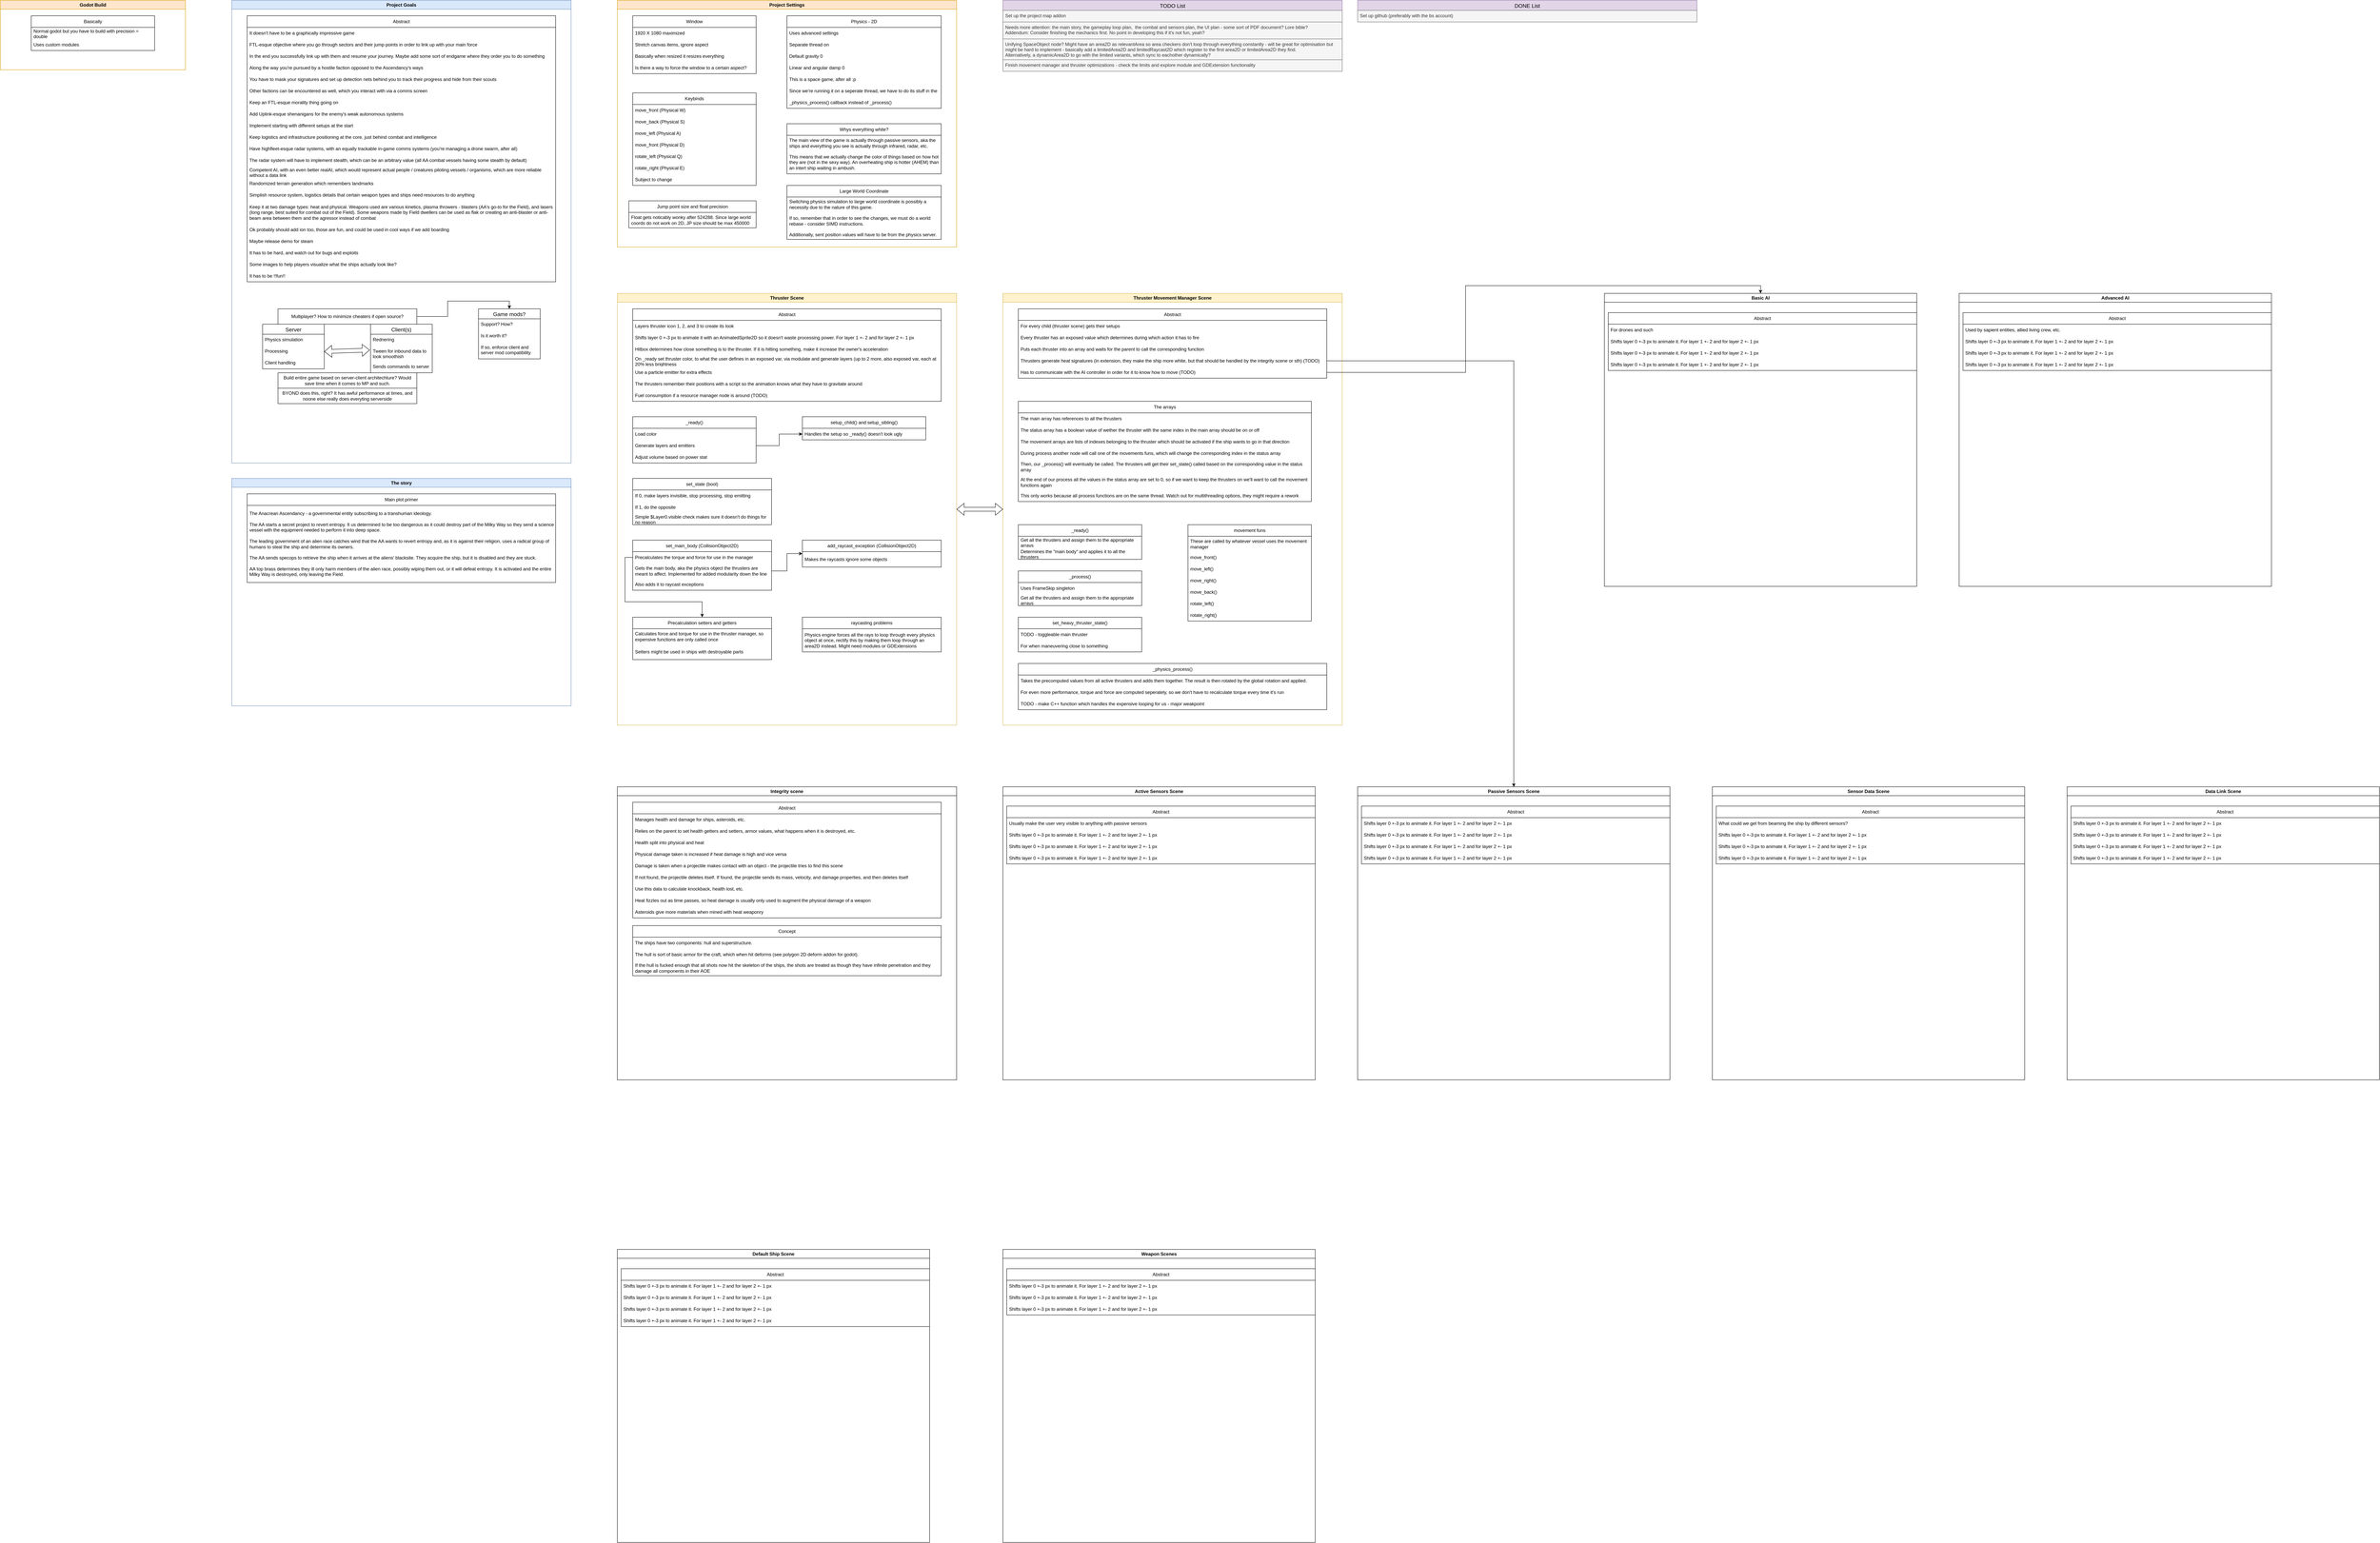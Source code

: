 <mxfile version="20.8.16" type="device"><diagram name="Page-1" id="Xxn6gmVqT_off3rYbo1j"><mxGraphModel dx="11247" dy="734" grid="1" gridSize="10" guides="1" tooltips="1" connect="1" arrows="1" fold="1" page="1" pageScale="1" pageWidth="10000" pageHeight="10000" math="0" shadow="0"><root><mxCell id="0"/><mxCell id="1" parent="0"/><mxCell id="LbpIGQ7GbW8HLKVUnWEo-10" value="Thruster Scene" style="swimlane;whiteSpace=wrap;html=1;fillColor=#fff2cc;strokeColor=#d6b656;" parent="1" vertex="1"><mxGeometry x="80" y="800" width="880" height="1120" as="geometry"><mxRectangle x="90" y="40" width="130" height="30" as="alternateBounds"/></mxGeometry></mxCell><mxCell id="4a_K7x0Ir230my9AYEDK-1" value="Abstract" style="swimlane;fontStyle=0;childLayout=stackLayout;horizontal=1;startSize=30;horizontalStack=0;resizeParent=1;resizeParentMax=0;resizeLast=0;collapsible=1;marginBottom=0;whiteSpace=wrap;html=1;" parent="LbpIGQ7GbW8HLKVUnWEo-10" vertex="1"><mxGeometry x="40" y="40" width="800" height="240" as="geometry"/></mxCell><mxCell id="4a_K7x0Ir230my9AYEDK-2" value="Layers thruster icon 1, 2, and 3 to create its look" style="text;strokeColor=none;fillColor=none;align=left;verticalAlign=middle;spacingLeft=4;spacingRight=4;overflow=hidden;points=[[0,0.5],[1,0.5]];portConstraint=eastwest;rotatable=0;whiteSpace=wrap;html=1;" parent="4a_K7x0Ir230my9AYEDK-1" vertex="1"><mxGeometry y="30" width="800" height="30" as="geometry"/></mxCell><mxCell id="4a_K7x0Ir230my9AYEDK-3" value="Shifts layer 0 +-3 px to animate it with an AnimatedSprite2D so it doesn't waste processing power. For layer 1 +- 2 and for layer 2 +- 1 px" style="text;strokeColor=none;fillColor=none;align=left;verticalAlign=middle;spacingLeft=4;spacingRight=4;overflow=hidden;points=[[0,0.5],[1,0.5]];portConstraint=eastwest;rotatable=0;whiteSpace=wrap;html=1;" parent="4a_K7x0Ir230my9AYEDK-1" vertex="1"><mxGeometry y="60" width="800" height="30" as="geometry"/></mxCell><mxCell id="4a_K7x0Ir230my9AYEDK-4" value="Hitbox determines how close something is to the thruster. If it is hitting something, make it increase the owner's acceleration" style="text;strokeColor=none;fillColor=none;align=left;verticalAlign=middle;spacingLeft=4;spacingRight=4;overflow=hidden;points=[[0,0.5],[1,0.5]];portConstraint=eastwest;rotatable=0;whiteSpace=wrap;html=1;" parent="4a_K7x0Ir230my9AYEDK-1" vertex="1"><mxGeometry y="90" width="800" height="30" as="geometry"/></mxCell><mxCell id="LbpIGQ7GbW8HLKVUnWEo-1" value="On _ready set thruster color, to what the user defines in an exposed var, via modulate and generate layers (up to 2 more, also exposed var, each at 20% less brightness" style="text;strokeColor=none;fillColor=none;align=left;verticalAlign=middle;spacingLeft=4;spacingRight=4;overflow=hidden;points=[[0,0.5],[1,0.5]];portConstraint=eastwest;rotatable=0;whiteSpace=wrap;html=1;" parent="4a_K7x0Ir230my9AYEDK-1" vertex="1"><mxGeometry y="120" width="800" height="30" as="geometry"/></mxCell><mxCell id="LbpIGQ7GbW8HLKVUnWEo-8" value="Use a particle emitter for extra effects" style="text;strokeColor=none;fillColor=none;align=left;verticalAlign=middle;spacingLeft=4;spacingRight=4;overflow=hidden;points=[[0,0.5],[1,0.5]];portConstraint=eastwest;rotatable=0;whiteSpace=wrap;html=1;" parent="4a_K7x0Ir230my9AYEDK-1" vertex="1"><mxGeometry y="150" width="800" height="30" as="geometry"/></mxCell><mxCell id="jrFK0MVn0Sq56bUD4M12-5" value="The thrusters remember their positions with a script so the animation knows what they have to gravitate around" style="text;strokeColor=none;fillColor=none;align=left;verticalAlign=middle;spacingLeft=4;spacingRight=4;overflow=hidden;points=[[0,0.5],[1,0.5]];portConstraint=eastwest;rotatable=0;whiteSpace=wrap;html=1;" parent="4a_K7x0Ir230my9AYEDK-1" vertex="1"><mxGeometry y="180" width="800" height="30" as="geometry"/></mxCell><mxCell id="Q4i4WZx5W555X64mwcFw-14" value="Fuel consumption if a resource manager node is around (TODO)" style="text;strokeColor=none;fillColor=none;align=left;verticalAlign=middle;spacingLeft=4;spacingRight=4;overflow=hidden;points=[[0,0.5],[1,0.5]];portConstraint=eastwest;rotatable=0;whiteSpace=wrap;html=1;" parent="4a_K7x0Ir230my9AYEDK-1" vertex="1"><mxGeometry y="210" width="800" height="30" as="geometry"/></mxCell><mxCell id="LbpIGQ7GbW8HLKVUnWEo-2" value="_ready()" style="swimlane;fontStyle=0;childLayout=stackLayout;horizontal=1;startSize=30;horizontalStack=0;resizeParent=1;resizeParentMax=0;resizeLast=0;collapsible=1;marginBottom=0;whiteSpace=wrap;html=1;" parent="LbpIGQ7GbW8HLKVUnWEo-10" vertex="1"><mxGeometry x="40" y="320" width="320" height="120" as="geometry"/></mxCell><mxCell id="LbpIGQ7GbW8HLKVUnWEo-3" value="Load color" style="text;strokeColor=none;fillColor=none;align=left;verticalAlign=middle;spacingLeft=4;spacingRight=4;overflow=hidden;points=[[0,0.5],[1,0.5]];portConstraint=eastwest;rotatable=0;whiteSpace=wrap;html=1;" parent="LbpIGQ7GbW8HLKVUnWEo-2" vertex="1"><mxGeometry y="30" width="320" height="30" as="geometry"/></mxCell><mxCell id="LbpIGQ7GbW8HLKVUnWEo-4" value="Generate layers and emitters" style="text;strokeColor=none;fillColor=none;align=left;verticalAlign=middle;spacingLeft=4;spacingRight=4;overflow=hidden;points=[[0,0.5],[1,0.5]];portConstraint=eastwest;rotatable=0;whiteSpace=wrap;html=1;" parent="LbpIGQ7GbW8HLKVUnWEo-2" vertex="1"><mxGeometry y="60" width="320" height="30" as="geometry"/></mxCell><mxCell id="wDtq8hQ0r8DyTdlA_nK1-1" value="Adjust volume based on power stat" style="text;strokeColor=none;fillColor=none;align=left;verticalAlign=middle;spacingLeft=4;spacingRight=4;overflow=hidden;points=[[0,0.5],[1,0.5]];portConstraint=eastwest;rotatable=0;whiteSpace=wrap;html=1;" parent="LbpIGQ7GbW8HLKVUnWEo-2" vertex="1"><mxGeometry y="90" width="320" height="30" as="geometry"/></mxCell><mxCell id="4a_K7x0Ir230my9AYEDK-12" value="set_state (bool)" style="swimlane;fontStyle=0;childLayout=stackLayout;horizontal=1;startSize=30;horizontalStack=0;resizeParent=1;resizeParentMax=0;resizeLast=0;collapsible=1;marginBottom=0;whiteSpace=wrap;html=1;" parent="LbpIGQ7GbW8HLKVUnWEo-10" vertex="1"><mxGeometry x="40" y="480" width="360" height="120" as="geometry"/></mxCell><mxCell id="4a_K7x0Ir230my9AYEDK-13" value="If 0, make layers invisible, stop processing, stop emitting" style="text;strokeColor=none;fillColor=none;align=left;verticalAlign=middle;spacingLeft=4;spacingRight=4;overflow=hidden;points=[[0,0.5],[1,0.5]];portConstraint=eastwest;rotatable=0;whiteSpace=wrap;html=1;" parent="4a_K7x0Ir230my9AYEDK-12" vertex="1"><mxGeometry y="30" width="360" height="30" as="geometry"/></mxCell><mxCell id="4a_K7x0Ir230my9AYEDK-14" value="If 1, do the opposite" style="text;strokeColor=none;fillColor=none;align=left;verticalAlign=middle;spacingLeft=4;spacingRight=4;overflow=hidden;points=[[0,0.5],[1,0.5]];portConstraint=eastwest;rotatable=0;whiteSpace=wrap;html=1;" parent="4a_K7x0Ir230my9AYEDK-12" vertex="1"><mxGeometry y="60" width="360" height="30" as="geometry"/></mxCell><mxCell id="gLoK9oH2MyOBb7iBpHvv-11" value="Simple $Layer0.visible check makes sure it doesn't do things for no reason" style="text;strokeColor=none;fillColor=none;align=left;verticalAlign=middle;spacingLeft=4;spacingRight=4;overflow=hidden;points=[[0,0.5],[1,0.5]];portConstraint=eastwest;rotatable=0;whiteSpace=wrap;html=1;" parent="4a_K7x0Ir230my9AYEDK-12" vertex="1"><mxGeometry y="90" width="360" height="30" as="geometry"/></mxCell><mxCell id="jrFK0MVn0Sq56bUD4M12-1" value="setup_child() and setup_sibling()" style="swimlane;fontStyle=0;childLayout=stackLayout;horizontal=1;startSize=30;horizontalStack=0;resizeParent=1;resizeParentMax=0;resizeLast=0;collapsible=1;marginBottom=0;whiteSpace=wrap;html=1;" parent="LbpIGQ7GbW8HLKVUnWEo-10" vertex="1"><mxGeometry x="480" y="320" width="320" height="60" as="geometry"/></mxCell><mxCell id="jrFK0MVn0Sq56bUD4M12-2" value="Handles the setup so _ready() doesn't look ugly" style="text;strokeColor=none;fillColor=none;align=left;verticalAlign=middle;spacingLeft=4;spacingRight=4;overflow=hidden;points=[[0,0.5],[1,0.5]];portConstraint=eastwest;rotatable=0;whiteSpace=wrap;html=1;" parent="jrFK0MVn0Sq56bUD4M12-1" vertex="1"><mxGeometry y="30" width="320" height="30" as="geometry"/></mxCell><mxCell id="jrFK0MVn0Sq56bUD4M12-4" style="edgeStyle=orthogonalEdgeStyle;rounded=0;orthogonalLoop=1;jettySize=auto;html=1;entryX=0;entryY=0.5;entryDx=0;entryDy=0;" parent="LbpIGQ7GbW8HLKVUnWEo-10" source="LbpIGQ7GbW8HLKVUnWEo-4" target="jrFK0MVn0Sq56bUD4M12-2" edge="1"><mxGeometry relative="1" as="geometry"/></mxCell><mxCell id="UjpVkHRCBiIjrln5zoeu-1" value="set_main_body (CollisionObject2D)" style="swimlane;fontStyle=0;childLayout=stackLayout;horizontal=1;startSize=30;horizontalStack=0;resizeParent=1;resizeParentMax=0;resizeLast=0;collapsible=1;marginBottom=0;whiteSpace=wrap;html=1;" parent="LbpIGQ7GbW8HLKVUnWEo-10" vertex="1"><mxGeometry x="40" y="640" width="360" height="130" as="geometry"/></mxCell><mxCell id="4s7LqVnVqjbcUfq1JwtQ-3" value="Precalculates the torque and force for use in the manager" style="text;strokeColor=none;fillColor=none;align=left;verticalAlign=middle;spacingLeft=4;spacingRight=4;overflow=hidden;points=[[0,0.5],[1,0.5]];portConstraint=eastwest;rotatable=0;whiteSpace=wrap;html=1;" parent="UjpVkHRCBiIjrln5zoeu-1" vertex="1"><mxGeometry y="30" width="360" height="30" as="geometry"/></mxCell><mxCell id="UjpVkHRCBiIjrln5zoeu-2" value="Gets the main body, aka the physics object the thrusters are meant to affect. Implemented for added modularity down the line" style="text;strokeColor=none;fillColor=none;align=left;verticalAlign=middle;spacingLeft=4;spacingRight=4;overflow=hidden;points=[[0,0.5],[1,0.5]];portConstraint=eastwest;rotatable=0;whiteSpace=wrap;html=1;" parent="UjpVkHRCBiIjrln5zoeu-1" vertex="1"><mxGeometry y="60" width="360" height="40" as="geometry"/></mxCell><mxCell id="kKQzurVMPiPKlGy8Ga3k-7" value="Also adds it to raycast exceptions" style="text;strokeColor=none;fillColor=none;align=left;verticalAlign=middle;spacingLeft=4;spacingRight=4;overflow=hidden;points=[[0,0.5],[1,0.5]];portConstraint=eastwest;rotatable=0;whiteSpace=wrap;html=1;" parent="UjpVkHRCBiIjrln5zoeu-1" vertex="1"><mxGeometry y="100" width="360" height="30" as="geometry"/></mxCell><mxCell id="4s7LqVnVqjbcUfq1JwtQ-1" value="add_raycast_exception (CollisionObject2D)" style="swimlane;fontStyle=0;childLayout=stackLayout;horizontal=1;startSize=30;horizontalStack=0;resizeParent=1;resizeParentMax=0;resizeLast=0;collapsible=1;marginBottom=0;whiteSpace=wrap;html=1;" parent="LbpIGQ7GbW8HLKVUnWEo-10" vertex="1"><mxGeometry x="480" y="640" width="360" height="70" as="geometry"/></mxCell><mxCell id="4s7LqVnVqjbcUfq1JwtQ-2" value="Makes the raycasts ignore some objects" style="text;strokeColor=none;fillColor=none;align=left;verticalAlign=middle;spacingLeft=4;spacingRight=4;overflow=hidden;points=[[0,0.5],[1,0.5]];portConstraint=eastwest;rotatable=0;whiteSpace=wrap;html=1;" parent="4s7LqVnVqjbcUfq1JwtQ-1" vertex="1"><mxGeometry y="30" width="360" height="40" as="geometry"/></mxCell><mxCell id="4s7LqVnVqjbcUfq1JwtQ-4" style="edgeStyle=orthogonalEdgeStyle;rounded=0;orthogonalLoop=1;jettySize=auto;html=1;entryX=0;entryY=0.5;entryDx=0;entryDy=0;" parent="LbpIGQ7GbW8HLKVUnWEo-10" source="UjpVkHRCBiIjrln5zoeu-2" target="4s7LqVnVqjbcUfq1JwtQ-1" edge="1"><mxGeometry relative="1" as="geometry"/></mxCell><mxCell id="kKQzurVMPiPKlGy8Ga3k-5" value="Precalculation setters and getters" style="swimlane;fontStyle=0;childLayout=stackLayout;horizontal=1;startSize=30;horizontalStack=0;resizeParent=1;resizeParentMax=0;resizeLast=0;collapsible=1;marginBottom=0;whiteSpace=wrap;html=1;" parent="LbpIGQ7GbW8HLKVUnWEo-10" vertex="1"><mxGeometry x="40" y="840" width="360" height="110" as="geometry"/></mxCell><mxCell id="kKQzurVMPiPKlGy8Ga3k-6" value="Calculates force and torque for use in the thruster manager, so expensive functions are only called once" style="text;strokeColor=none;fillColor=none;align=left;verticalAlign=middle;spacingLeft=4;spacingRight=4;overflow=hidden;points=[[0,0.5],[1,0.5]];portConstraint=eastwest;rotatable=0;whiteSpace=wrap;html=1;" parent="kKQzurVMPiPKlGy8Ga3k-5" vertex="1"><mxGeometry y="30" width="360" height="40" as="geometry"/></mxCell><mxCell id="kKQzurVMPiPKlGy8Ga3k-10" value="Setters might be used&amp;nbsp;in ships with destroyable parts" style="text;strokeColor=none;fillColor=none;align=left;verticalAlign=middle;spacingLeft=4;spacingRight=4;overflow=hidden;points=[[0,0.5],[1,0.5]];portConstraint=eastwest;rotatable=0;whiteSpace=wrap;html=1;" parent="kKQzurVMPiPKlGy8Ga3k-5" vertex="1"><mxGeometry y="70" width="360" height="40" as="geometry"/></mxCell><mxCell id="kKQzurVMPiPKlGy8Ga3k-8" style="edgeStyle=orthogonalEdgeStyle;rounded=0;orthogonalLoop=1;jettySize=auto;html=1;entryX=0.5;entryY=0;entryDx=0;entryDy=0;exitX=0;exitY=0.5;exitDx=0;exitDy=0;" parent="LbpIGQ7GbW8HLKVUnWEo-10" source="4s7LqVnVqjbcUfq1JwtQ-3" target="kKQzurVMPiPKlGy8Ga3k-5" edge="1"><mxGeometry relative="1" as="geometry"><Array as="points"><mxPoint x="20" y="685"/><mxPoint x="20" y="800"/><mxPoint x="220" y="800"/></Array></mxGeometry></mxCell><mxCell id="bckJ12_aGj7ff76yPbjs-1" value="raycasting problems" style="swimlane;fontStyle=0;childLayout=stackLayout;horizontal=1;startSize=30;horizontalStack=0;resizeParent=1;resizeParentMax=0;resizeLast=0;collapsible=1;marginBottom=0;whiteSpace=wrap;html=1;" parent="LbpIGQ7GbW8HLKVUnWEo-10" vertex="1"><mxGeometry x="480" y="840" width="360" height="90" as="geometry"/></mxCell><mxCell id="bckJ12_aGj7ff76yPbjs-2" value="Physics engine forces all the rays to loop through every physics object at once, rectify this by making them loop through an area2D instead. Might need modules or GDExtensions" style="text;strokeColor=none;fillColor=none;align=left;verticalAlign=middle;spacingLeft=4;spacingRight=4;overflow=hidden;points=[[0,0.5],[1,0.5]];portConstraint=eastwest;rotatable=0;whiteSpace=wrap;html=1;" parent="bckJ12_aGj7ff76yPbjs-1" vertex="1"><mxGeometry y="30" width="360" height="60" as="geometry"/></mxCell><mxCell id="jrFK0MVn0Sq56bUD4M12-6" value="Default Ship Scene" style="swimlane;whiteSpace=wrap;html=1;" parent="1" vertex="1"><mxGeometry x="80" y="3280" width="810" height="760" as="geometry"/></mxCell><mxCell id="jrFK0MVn0Sq56bUD4M12-18" value="Abstract" style="swimlane;fontStyle=0;childLayout=stackLayout;horizontal=1;startSize=30;horizontalStack=0;resizeParent=1;resizeParentMax=0;resizeLast=0;collapsible=1;marginBottom=0;whiteSpace=wrap;html=1;" parent="jrFK0MVn0Sq56bUD4M12-6" vertex="1"><mxGeometry x="10" y="50" width="800" height="150" as="geometry"/></mxCell><mxCell id="jrFK0MVn0Sq56bUD4M12-20" value="Shifts layer 0 +-3 px to animate it. For layer 1 +- 2 and for layer 2 +- 1 px" style="text;strokeColor=none;fillColor=none;align=left;verticalAlign=middle;spacingLeft=4;spacingRight=4;overflow=hidden;points=[[0,0.5],[1,0.5]];portConstraint=eastwest;rotatable=0;whiteSpace=wrap;html=1;" parent="jrFK0MVn0Sq56bUD4M12-18" vertex="1"><mxGeometry y="30" width="800" height="30" as="geometry"/></mxCell><mxCell id="jrFK0MVn0Sq56bUD4M12-43" value="Shifts layer 0 +-3 px to animate it. For layer 1 +- 2 and for layer 2 +- 1 px" style="text;strokeColor=none;fillColor=none;align=left;verticalAlign=middle;spacingLeft=4;spacingRight=4;overflow=hidden;points=[[0,0.5],[1,0.5]];portConstraint=eastwest;rotatable=0;whiteSpace=wrap;html=1;" parent="jrFK0MVn0Sq56bUD4M12-18" vertex="1"><mxGeometry y="60" width="800" height="30" as="geometry"/></mxCell><mxCell id="jrFK0MVn0Sq56bUD4M12-44" value="Shifts layer 0 +-3 px to animate it. For layer 1 +- 2 and for layer 2 +- 1 px" style="text;strokeColor=none;fillColor=none;align=left;verticalAlign=middle;spacingLeft=4;spacingRight=4;overflow=hidden;points=[[0,0.5],[1,0.5]];portConstraint=eastwest;rotatable=0;whiteSpace=wrap;html=1;" parent="jrFK0MVn0Sq56bUD4M12-18" vertex="1"><mxGeometry y="90" width="800" height="30" as="geometry"/></mxCell><mxCell id="jrFK0MVn0Sq56bUD4M12-45" value="Shifts layer 0 +-3 px to animate it. For layer 1 +- 2 and for layer 2 +- 1 px" style="text;strokeColor=none;fillColor=none;align=left;verticalAlign=middle;spacingLeft=4;spacingRight=4;overflow=hidden;points=[[0,0.5],[1,0.5]];portConstraint=eastwest;rotatable=0;whiteSpace=wrap;html=1;" parent="jrFK0MVn0Sq56bUD4M12-18" vertex="1"><mxGeometry y="120" width="800" height="30" as="geometry"/></mxCell><mxCell id="jrFK0MVn0Sq56bUD4M12-15" value="Integrity scene" style="swimlane;whiteSpace=wrap;html=1;" parent="1" vertex="1"><mxGeometry x="80" y="2080" width="880" height="760" as="geometry"/></mxCell><mxCell id="jrFK0MVn0Sq56bUD4M12-25" value="Abstract" style="swimlane;fontStyle=0;childLayout=stackLayout;horizontal=1;startSize=30;horizontalStack=0;resizeParent=1;resizeParentMax=0;resizeLast=0;collapsible=1;marginBottom=0;whiteSpace=wrap;html=1;" parent="jrFK0MVn0Sq56bUD4M12-15" vertex="1"><mxGeometry x="40" y="40" width="800" height="300" as="geometry"/></mxCell><mxCell id="jrFK0MVn0Sq56bUD4M12-26" value="Manages health and damage for ships, asteroids, etc." style="text;strokeColor=none;fillColor=none;align=left;verticalAlign=middle;spacingLeft=4;spacingRight=4;overflow=hidden;points=[[0,0.5],[1,0.5]];portConstraint=eastwest;rotatable=0;whiteSpace=wrap;html=1;" parent="jrFK0MVn0Sq56bUD4M12-25" vertex="1"><mxGeometry y="30" width="800" height="30" as="geometry"/></mxCell><mxCell id="jrFK0MVn0Sq56bUD4M12-34" value="Relies on the parent to set health getters and setters, armor values, what happens when it is destroyed, etc." style="text;strokeColor=none;fillColor=none;align=left;verticalAlign=middle;spacingLeft=4;spacingRight=4;overflow=hidden;points=[[0,0.5],[1,0.5]];portConstraint=eastwest;rotatable=0;whiteSpace=wrap;html=1;" parent="jrFK0MVn0Sq56bUD4M12-25" vertex="1"><mxGeometry y="60" width="800" height="30" as="geometry"/></mxCell><mxCell id="jrFK0MVn0Sq56bUD4M12-35" value="Health split into physical and heat" style="text;strokeColor=none;fillColor=none;align=left;verticalAlign=middle;spacingLeft=4;spacingRight=4;overflow=hidden;points=[[0,0.5],[1,0.5]];portConstraint=eastwest;rotatable=0;whiteSpace=wrap;html=1;" parent="jrFK0MVn0Sq56bUD4M12-25" vertex="1"><mxGeometry y="90" width="800" height="30" as="geometry"/></mxCell><mxCell id="jrFK0MVn0Sq56bUD4M12-36" value="Physical damage taken is increased if heat damage is high and vice versa" style="text;strokeColor=none;fillColor=none;align=left;verticalAlign=middle;spacingLeft=4;spacingRight=4;overflow=hidden;points=[[0,0.5],[1,0.5]];portConstraint=eastwest;rotatable=0;whiteSpace=wrap;html=1;" parent="jrFK0MVn0Sq56bUD4M12-25" vertex="1"><mxGeometry y="120" width="800" height="30" as="geometry"/></mxCell><mxCell id="jrFK0MVn0Sq56bUD4M12-37" value="Damage is taken when a projectile makes contact with an object - the projectile tries to find this scene" style="text;strokeColor=none;fillColor=none;align=left;verticalAlign=middle;spacingLeft=4;spacingRight=4;overflow=hidden;points=[[0,0.5],[1,0.5]];portConstraint=eastwest;rotatable=0;whiteSpace=wrap;html=1;" parent="jrFK0MVn0Sq56bUD4M12-25" vertex="1"><mxGeometry y="150" width="800" height="30" as="geometry"/></mxCell><mxCell id="jrFK0MVn0Sq56bUD4M12-38" value="If not found, the projectile deletes itself. If found, the projectile sends its mass, velocity, and damage properties, and then deletes itself" style="text;strokeColor=none;fillColor=none;align=left;verticalAlign=middle;spacingLeft=4;spacingRight=4;overflow=hidden;points=[[0,0.5],[1,0.5]];portConstraint=eastwest;rotatable=0;whiteSpace=wrap;html=1;" parent="jrFK0MVn0Sq56bUD4M12-25" vertex="1"><mxGeometry y="180" width="800" height="30" as="geometry"/></mxCell><mxCell id="jrFK0MVn0Sq56bUD4M12-39" value="Use this data to calculate knockback, health lost, etc." style="text;strokeColor=none;fillColor=none;align=left;verticalAlign=middle;spacingLeft=4;spacingRight=4;overflow=hidden;points=[[0,0.5],[1,0.5]];portConstraint=eastwest;rotatable=0;whiteSpace=wrap;html=1;" parent="jrFK0MVn0Sq56bUD4M12-25" vertex="1"><mxGeometry y="210" width="800" height="30" as="geometry"/></mxCell><mxCell id="jrFK0MVn0Sq56bUD4M12-40" value="Heat fizzles out as time passes, so heat damage is usually only used to augment the physical damage of a weapon" style="text;strokeColor=none;fillColor=none;align=left;verticalAlign=middle;spacingLeft=4;spacingRight=4;overflow=hidden;points=[[0,0.5],[1,0.5]];portConstraint=eastwest;rotatable=0;whiteSpace=wrap;html=1;" parent="jrFK0MVn0Sq56bUD4M12-25" vertex="1"><mxGeometry y="240" width="800" height="30" as="geometry"/></mxCell><mxCell id="jrFK0MVn0Sq56bUD4M12-42" value="Asteroids give more materials when mined with heat weaponry" style="text;strokeColor=none;fillColor=none;align=left;verticalAlign=middle;spacingLeft=4;spacingRight=4;overflow=hidden;points=[[0,0.5],[1,0.5]];portConstraint=eastwest;rotatable=0;whiteSpace=wrap;html=1;" parent="jrFK0MVn0Sq56bUD4M12-25" vertex="1"><mxGeometry y="270" width="800" height="30" as="geometry"/></mxCell><mxCell id="jmYYqCNOoG7K-Yn3Uw3a-1" value="Concept" style="swimlane;fontStyle=0;childLayout=stackLayout;horizontal=1;startSize=30;horizontalStack=0;resizeParent=1;resizeParentMax=0;resizeLast=0;collapsible=1;marginBottom=0;whiteSpace=wrap;html=1;" parent="jrFK0MVn0Sq56bUD4M12-15" vertex="1"><mxGeometry x="40" y="360" width="800" height="130" as="geometry"/></mxCell><mxCell id="jmYYqCNOoG7K-Yn3Uw3a-2" value="The ships have two components: hull and superstructure." style="text;strokeColor=none;fillColor=none;align=left;verticalAlign=middle;spacingLeft=4;spacingRight=4;overflow=hidden;points=[[0,0.5],[1,0.5]];portConstraint=eastwest;rotatable=0;whiteSpace=wrap;html=1;" parent="jmYYqCNOoG7K-Yn3Uw3a-1" vertex="1"><mxGeometry y="30" width="800" height="30" as="geometry"/></mxCell><mxCell id="jmYYqCNOoG7K-Yn3Uw3a-11" value="The hull is sort of basic armor for the craft, which when hit deforms (see polygon 2D deform addon for godot)." style="text;strokeColor=none;fillColor=none;align=left;verticalAlign=middle;spacingLeft=4;spacingRight=4;overflow=hidden;points=[[0,0.5],[1,0.5]];portConstraint=eastwest;rotatable=0;whiteSpace=wrap;html=1;" parent="jmYYqCNOoG7K-Yn3Uw3a-1" vertex="1"><mxGeometry y="60" width="800" height="30" as="geometry"/></mxCell><mxCell id="jmYYqCNOoG7K-Yn3Uw3a-12" value="If the hull is fucked enough that all shots now hit the skeleton of the ships, the shots are treated as though they have infinite penetration and they damage all components in their AOE" style="text;strokeColor=none;fillColor=none;align=left;verticalAlign=middle;spacingLeft=4;spacingRight=4;overflow=hidden;points=[[0,0.5],[1,0.5]];portConstraint=eastwest;rotatable=0;whiteSpace=wrap;html=1;" parent="jmYYqCNOoG7K-Yn3Uw3a-1" vertex="1"><mxGeometry y="90" width="800" height="40" as="geometry"/></mxCell><mxCell id="PjabXkGYvt6R7uJ0ZaSR-10" value="&lt;b&gt;Project Settings&lt;/b&gt;" style="swimlane;whiteSpace=wrap;html=1;fontStyle=0;fillColor=#ffe6cc;strokeColor=#d79b00;" parent="1" vertex="1"><mxGeometry x="80" y="40" width="880" height="640" as="geometry"><mxRectangle x="80" y="40" width="120" height="30" as="alternateBounds"/></mxGeometry></mxCell><mxCell id="PjabXkGYvt6R7uJ0ZaSR-21" value="Window" style="swimlane;fontStyle=0;childLayout=stackLayout;horizontal=1;startSize=30;horizontalStack=0;resizeParent=1;resizeParentMax=0;resizeLast=0;collapsible=1;marginBottom=0;whiteSpace=wrap;html=1;" parent="PjabXkGYvt6R7uJ0ZaSR-10" vertex="1"><mxGeometry x="40" y="40" width="320" height="150" as="geometry"/></mxCell><mxCell id="PjabXkGYvt6R7uJ0ZaSR-22" value="1920 X 1080 maximized" style="text;strokeColor=none;fillColor=none;align=left;verticalAlign=middle;spacingLeft=4;spacingRight=4;overflow=hidden;points=[[0,0.5],[1,0.5]];portConstraint=eastwest;rotatable=0;whiteSpace=wrap;html=1;" parent="PjabXkGYvt6R7uJ0ZaSR-21" vertex="1"><mxGeometry y="30" width="320" height="30" as="geometry"/></mxCell><mxCell id="PjabXkGYvt6R7uJ0ZaSR-23" value="Stretch canvas items, ignore aspect" style="text;strokeColor=none;fillColor=none;align=left;verticalAlign=middle;spacingLeft=4;spacingRight=4;overflow=hidden;points=[[0,0.5],[1,0.5]];portConstraint=eastwest;rotatable=0;whiteSpace=wrap;html=1;" parent="PjabXkGYvt6R7uJ0ZaSR-21" vertex="1"><mxGeometry y="60" width="320" height="30" as="geometry"/></mxCell><mxCell id="PjabXkGYvt6R7uJ0ZaSR-24" value="Basically when resized it resizes everything" style="text;strokeColor=none;fillColor=none;align=left;verticalAlign=middle;spacingLeft=4;spacingRight=4;overflow=hidden;points=[[0,0.5],[1,0.5]];portConstraint=eastwest;rotatable=0;whiteSpace=wrap;html=1;" parent="PjabXkGYvt6R7uJ0ZaSR-21" vertex="1"><mxGeometry y="90" width="320" height="30" as="geometry"/></mxCell><mxCell id="PjabXkGYvt6R7uJ0ZaSR-33" value="Is there a way to force the window to a certain aspect?" style="text;strokeColor=none;fillColor=none;align=left;verticalAlign=middle;spacingLeft=4;spacingRight=4;overflow=hidden;points=[[0,0.5],[1,0.5]];portConstraint=eastwest;rotatable=0;whiteSpace=wrap;html=1;" parent="PjabXkGYvt6R7uJ0ZaSR-21" vertex="1"><mxGeometry y="120" width="320" height="30" as="geometry"/></mxCell><mxCell id="PjabXkGYvt6R7uJ0ZaSR-25" value="Physics - 2D" style="swimlane;fontStyle=0;childLayout=stackLayout;horizontal=1;startSize=30;horizontalStack=0;resizeParent=1;resizeParentMax=0;resizeLast=0;collapsible=1;marginBottom=0;whiteSpace=wrap;html=1;" parent="PjabXkGYvt6R7uJ0ZaSR-10" vertex="1"><mxGeometry x="440" y="40" width="400" height="240" as="geometry"/></mxCell><mxCell id="gLoK9oH2MyOBb7iBpHvv-10" value="Uses advanced settings" style="text;strokeColor=none;fillColor=none;align=left;verticalAlign=middle;spacingLeft=4;spacingRight=4;overflow=hidden;points=[[0,0.5],[1,0.5]];portConstraint=eastwest;rotatable=0;whiteSpace=wrap;html=1;" parent="PjabXkGYvt6R7uJ0ZaSR-25" vertex="1"><mxGeometry y="30" width="400" height="30" as="geometry"/></mxCell><mxCell id="PjabXkGYvt6R7uJ0ZaSR-26" value="Separate thread on" style="text;strokeColor=none;fillColor=none;align=left;verticalAlign=middle;spacingLeft=4;spacingRight=4;overflow=hidden;points=[[0,0.5],[1,0.5]];portConstraint=eastwest;rotatable=0;whiteSpace=wrap;html=1;" parent="PjabXkGYvt6R7uJ0ZaSR-25" vertex="1"><mxGeometry y="60" width="400" height="30" as="geometry"/></mxCell><mxCell id="PjabXkGYvt6R7uJ0ZaSR-27" value="Default gravity 0" style="text;strokeColor=none;fillColor=none;align=left;verticalAlign=middle;spacingLeft=4;spacingRight=4;overflow=hidden;points=[[0,0.5],[1,0.5]];portConstraint=eastwest;rotatable=0;whiteSpace=wrap;html=1;" parent="PjabXkGYvt6R7uJ0ZaSR-25" vertex="1"><mxGeometry y="90" width="400" height="30" as="geometry"/></mxCell><mxCell id="PjabXkGYvt6R7uJ0ZaSR-28" value="Linear and angular damp 0" style="text;strokeColor=none;fillColor=none;align=left;verticalAlign=middle;spacingLeft=4;spacingRight=4;overflow=hidden;points=[[0,0.5],[1,0.5]];portConstraint=eastwest;rotatable=0;whiteSpace=wrap;html=1;" parent="PjabXkGYvt6R7uJ0ZaSR-25" vertex="1"><mxGeometry y="120" width="400" height="30" as="geometry"/></mxCell><mxCell id="PjabXkGYvt6R7uJ0ZaSR-34" value="This is a space game, after all :p" style="text;strokeColor=none;fillColor=none;align=left;verticalAlign=middle;spacingLeft=4;spacingRight=4;overflow=hidden;points=[[0,0.5],[1,0.5]];portConstraint=eastwest;rotatable=0;whiteSpace=wrap;html=1;" parent="PjabXkGYvt6R7uJ0ZaSR-25" vertex="1"><mxGeometry y="150" width="400" height="30" as="geometry"/></mxCell><mxCell id="PjabXkGYvt6R7uJ0ZaSR-35" value="Since we're running it on a seperate thread, we have to do its stuff in the&amp;nbsp;" style="text;strokeColor=none;fillColor=none;align=left;verticalAlign=middle;spacingLeft=4;spacingRight=4;overflow=hidden;points=[[0,0.5],[1,0.5]];portConstraint=eastwest;rotatable=0;whiteSpace=wrap;html=1;" parent="PjabXkGYvt6R7uJ0ZaSR-25" vertex="1"><mxGeometry y="180" width="400" height="30" as="geometry"/></mxCell><mxCell id="PjabXkGYvt6R7uJ0ZaSR-37" value="_physics_process() callback instead of _process()" style="text;strokeColor=none;fillColor=none;align=left;verticalAlign=middle;spacingLeft=4;spacingRight=4;overflow=hidden;points=[[0,0.5],[1,0.5]];portConstraint=eastwest;rotatable=0;whiteSpace=wrap;html=1;" parent="PjabXkGYvt6R7uJ0ZaSR-25" vertex="1"><mxGeometry y="210" width="400" height="30" as="geometry"/></mxCell><mxCell id="PjabXkGYvt6R7uJ0ZaSR-29" value="Keybinds" style="swimlane;fontStyle=0;childLayout=stackLayout;horizontal=1;startSize=30;horizontalStack=0;resizeParent=1;resizeParentMax=0;resizeLast=0;collapsible=1;marginBottom=0;whiteSpace=wrap;html=1;" parent="PjabXkGYvt6R7uJ0ZaSR-10" vertex="1"><mxGeometry x="40" y="240" width="320" height="240" as="geometry"/></mxCell><mxCell id="PjabXkGYvt6R7uJ0ZaSR-30" value="move_front (Physical&amp;nbsp;W)" style="text;strokeColor=none;fillColor=none;align=left;verticalAlign=middle;spacingLeft=4;spacingRight=4;overflow=hidden;points=[[0,0.5],[1,0.5]];portConstraint=eastwest;rotatable=0;whiteSpace=wrap;html=1;" parent="PjabXkGYvt6R7uJ0ZaSR-29" vertex="1"><mxGeometry y="30" width="320" height="30" as="geometry"/></mxCell><mxCell id="gLoK9oH2MyOBb7iBpHvv-1" value="move_back (Physical S)" style="text;strokeColor=none;fillColor=none;align=left;verticalAlign=middle;spacingLeft=4;spacingRight=4;overflow=hidden;points=[[0,0.5],[1,0.5]];portConstraint=eastwest;rotatable=0;whiteSpace=wrap;html=1;" parent="PjabXkGYvt6R7uJ0ZaSR-29" vertex="1"><mxGeometry y="60" width="320" height="30" as="geometry"/></mxCell><mxCell id="gLoK9oH2MyOBb7iBpHvv-2" value="move_left (Physical A)" style="text;strokeColor=none;fillColor=none;align=left;verticalAlign=middle;spacingLeft=4;spacingRight=4;overflow=hidden;points=[[0,0.5],[1,0.5]];portConstraint=eastwest;rotatable=0;whiteSpace=wrap;html=1;" parent="PjabXkGYvt6R7uJ0ZaSR-29" vertex="1"><mxGeometry y="90" width="320" height="30" as="geometry"/></mxCell><mxCell id="gLoK9oH2MyOBb7iBpHvv-3" value="move_front (Physical D)" style="text;strokeColor=none;fillColor=none;align=left;verticalAlign=middle;spacingLeft=4;spacingRight=4;overflow=hidden;points=[[0,0.5],[1,0.5]];portConstraint=eastwest;rotatable=0;whiteSpace=wrap;html=1;" parent="PjabXkGYvt6R7uJ0ZaSR-29" vertex="1"><mxGeometry y="120" width="320" height="30" as="geometry"/></mxCell><mxCell id="gLoK9oH2MyOBb7iBpHvv-12" value="rotate_left (Physical Q)" style="text;strokeColor=none;fillColor=none;align=left;verticalAlign=middle;spacingLeft=4;spacingRight=4;overflow=hidden;points=[[0,0.5],[1,0.5]];portConstraint=eastwest;rotatable=0;whiteSpace=wrap;html=1;" parent="PjabXkGYvt6R7uJ0ZaSR-29" vertex="1"><mxGeometry y="150" width="320" height="30" as="geometry"/></mxCell><mxCell id="gLoK9oH2MyOBb7iBpHvv-13" value="rotate_right (Physical E)" style="text;strokeColor=none;fillColor=none;align=left;verticalAlign=middle;spacingLeft=4;spacingRight=4;overflow=hidden;points=[[0,0.5],[1,0.5]];portConstraint=eastwest;rotatable=0;whiteSpace=wrap;html=1;" parent="PjabXkGYvt6R7uJ0ZaSR-29" vertex="1"><mxGeometry y="180" width="320" height="30" as="geometry"/></mxCell><mxCell id="gLoK9oH2MyOBb7iBpHvv-9" value="Subject to change" style="text;strokeColor=none;fillColor=none;align=left;verticalAlign=middle;spacingLeft=4;spacingRight=4;overflow=hidden;points=[[0,0.5],[1,0.5]];portConstraint=eastwest;rotatable=0;whiteSpace=wrap;html=1;" parent="PjabXkGYvt6R7uJ0ZaSR-29" vertex="1"><mxGeometry y="210" width="320" height="30" as="geometry"/></mxCell><mxCell id="Q4i4WZx5W555X64mwcFw-1" value="Whys everything white?" style="swimlane;fontStyle=0;childLayout=stackLayout;horizontal=1;startSize=30;horizontalStack=0;resizeParent=1;resizeParentMax=0;resizeLast=0;collapsible=1;marginBottom=0;whiteSpace=wrap;html=1;" parent="PjabXkGYvt6R7uJ0ZaSR-10" vertex="1"><mxGeometry x="440" y="320" width="400" height="130" as="geometry"/></mxCell><mxCell id="Q4i4WZx5W555X64mwcFw-2" value="The main view of the game is actually through passive sensors, aka the ships and everything you see is actually through infrared, radar, etc." style="text;strokeColor=none;fillColor=none;align=left;verticalAlign=middle;spacingLeft=4;spacingRight=4;overflow=hidden;points=[[0,0.5],[1,0.5]];portConstraint=eastwest;rotatable=0;whiteSpace=wrap;html=1;" parent="Q4i4WZx5W555X64mwcFw-1" vertex="1"><mxGeometry y="30" width="400" height="40" as="geometry"/></mxCell><mxCell id="Q4i4WZx5W555X64mwcFw-9" value="This means that we actually change the color of things based on how hot they are (not in the sexy way). An overheating ship is hotter (AHEM) than an intert ship waiting in ambush." style="text;strokeColor=none;fillColor=none;align=left;verticalAlign=middle;spacingLeft=4;spacingRight=4;overflow=hidden;points=[[0,0.5],[1,0.5]];portConstraint=eastwest;rotatable=0;whiteSpace=wrap;html=1;" parent="Q4i4WZx5W555X64mwcFw-1" vertex="1"><mxGeometry y="70" width="400" height="60" as="geometry"/></mxCell><mxCell id="KJAM_kQAalOZWsrRXoWm-2" value="Large World Coordinate" style="swimlane;fontStyle=0;childLayout=stackLayout;horizontal=1;startSize=30;horizontalStack=0;resizeParent=1;resizeParentMax=0;resizeLast=0;collapsible=1;marginBottom=0;whiteSpace=wrap;html=1;" parent="PjabXkGYvt6R7uJ0ZaSR-10" vertex="1"><mxGeometry x="440" y="480" width="400" height="140" as="geometry"/></mxCell><mxCell id="KJAM_kQAalOZWsrRXoWm-3" value="Switching physics simulation to large world coordinate is possibly a necessity due to the nature of this game.&lt;br&gt;&lt;br&gt;If so, remember that in order to see the changes, we must do a world rebase - consider SIMD instructions.&lt;br&gt;&lt;br&gt;Additionally, sent position values will have to be from the physics server." style="text;strokeColor=none;fillColor=none;align=left;verticalAlign=middle;spacingLeft=4;spacingRight=4;overflow=hidden;points=[[0,0.5],[1,0.5]];portConstraint=eastwest;rotatable=0;whiteSpace=wrap;html=1;" parent="KJAM_kQAalOZWsrRXoWm-2" vertex="1"><mxGeometry y="30" width="400" height="110" as="geometry"/></mxCell><mxCell id="buKeFGu7t7vFCEMqwI0u-2" value="Jump point size and float precision" style="swimlane;fontStyle=0;childLayout=stackLayout;horizontal=1;startSize=30;horizontalStack=0;resizeParent=1;resizeParentMax=0;resizeLast=0;collapsible=1;marginBottom=0;whiteSpace=wrap;html=1;" parent="PjabXkGYvt6R7uJ0ZaSR-10" vertex="1"><mxGeometry x="30" y="520" width="330" height="70" as="geometry"/></mxCell><mxCell id="buKeFGu7t7vFCEMqwI0u-3" value="Float gets noticably wonky after 524288. Since large world coords do not work on 2D, JP size should be max 450000" style="text;strokeColor=none;fillColor=none;align=left;verticalAlign=middle;spacingLeft=4;spacingRight=4;overflow=hidden;points=[[0,0.5],[1,0.5]];portConstraint=eastwest;rotatable=0;whiteSpace=wrap;html=1;" parent="buKeFGu7t7vFCEMqwI0u-2" vertex="1"><mxGeometry y="30" width="330" height="40" as="geometry"/></mxCell><mxCell id="wDtq8hQ0r8DyTdlA_nK1-2" value="Thruster Movement Manager Scene" style="swimlane;whiteSpace=wrap;html=1;fillColor=#fff2cc;strokeColor=#d6b656;" parent="1" vertex="1"><mxGeometry x="1080" y="800" width="880" height="1120" as="geometry"><mxRectangle x="90" y="40" width="130" height="30" as="alternateBounds"/></mxGeometry></mxCell><mxCell id="wDtq8hQ0r8DyTdlA_nK1-3" value="Abstract" style="swimlane;fontStyle=0;childLayout=stackLayout;horizontal=1;startSize=30;horizontalStack=0;resizeParent=1;resizeParentMax=0;resizeLast=0;collapsible=1;marginBottom=0;whiteSpace=wrap;html=1;" parent="wDtq8hQ0r8DyTdlA_nK1-2" vertex="1"><mxGeometry x="40" y="40" width="800" height="180" as="geometry"/></mxCell><mxCell id="wDtq8hQ0r8DyTdlA_nK1-4" value="For every child (thruster scene) gets their setups" style="text;strokeColor=none;fillColor=none;align=left;verticalAlign=middle;spacingLeft=4;spacingRight=4;overflow=hidden;points=[[0,0.5],[1,0.5]];portConstraint=eastwest;rotatable=0;whiteSpace=wrap;html=1;" parent="wDtq8hQ0r8DyTdlA_nK1-3" vertex="1"><mxGeometry y="30" width="800" height="30" as="geometry"/></mxCell><mxCell id="wDtq8hQ0r8DyTdlA_nK1-37" value="Every thruster has an exposed value which determines during which action it has to fire" style="text;strokeColor=none;fillColor=none;align=left;verticalAlign=middle;spacingLeft=4;spacingRight=4;overflow=hidden;points=[[0,0.5],[1,0.5]];portConstraint=eastwest;rotatable=0;whiteSpace=wrap;html=1;" parent="wDtq8hQ0r8DyTdlA_nK1-3" vertex="1"><mxGeometry y="60" width="800" height="30" as="geometry"/></mxCell><mxCell id="wDtq8hQ0r8DyTdlA_nK1-38" value="Puts each thruster into an array and waits for the parent to call the corresponding function" style="text;strokeColor=none;fillColor=none;align=left;verticalAlign=middle;spacingLeft=4;spacingRight=4;overflow=hidden;points=[[0,0.5],[1,0.5]];portConstraint=eastwest;rotatable=0;whiteSpace=wrap;html=1;" parent="wDtq8hQ0r8DyTdlA_nK1-3" vertex="1"><mxGeometry y="90" width="800" height="30" as="geometry"/></mxCell><mxCell id="2_WayxWiRVHVctqeD01k-37" value="Thrusters generate heat signatures (in extension, they make the ship more white, but that should be handled by the integrity scene or sth) (TODO)" style="text;strokeColor=none;fillColor=none;align=left;verticalAlign=middle;spacingLeft=4;spacingRight=4;overflow=hidden;points=[[0,0.5],[1,0.5]];portConstraint=eastwest;rotatable=0;whiteSpace=wrap;html=1;" parent="wDtq8hQ0r8DyTdlA_nK1-3" vertex="1"><mxGeometry y="120" width="800" height="30" as="geometry"/></mxCell><mxCell id="uB18s46dxaJ38Fo8c0yC-1" value="Has to communicate with the AI controller in order for it to know how to move (TODO)" style="text;strokeColor=none;fillColor=none;align=left;verticalAlign=middle;spacingLeft=4;spacingRight=4;overflow=hidden;points=[[0,0.5],[1,0.5]];portConstraint=eastwest;rotatable=0;whiteSpace=wrap;html=1;" parent="wDtq8hQ0r8DyTdlA_nK1-3" vertex="1"><mxGeometry y="150" width="800" height="30" as="geometry"/></mxCell><mxCell id="wDtq8hQ0r8DyTdlA_nK1-10" value="_ready()" style="swimlane;fontStyle=0;childLayout=stackLayout;horizontal=1;startSize=30;horizontalStack=0;resizeParent=1;resizeParentMax=0;resizeLast=0;collapsible=1;marginBottom=0;whiteSpace=wrap;html=1;" parent="wDtq8hQ0r8DyTdlA_nK1-2" vertex="1"><mxGeometry x="40" y="600" width="320" height="90" as="geometry"/></mxCell><mxCell id="wDtq8hQ0r8DyTdlA_nK1-11" value="Get all the thrusters and assign them to the appropriate arrays" style="text;strokeColor=none;fillColor=none;align=left;verticalAlign=middle;spacingLeft=4;spacingRight=4;overflow=hidden;points=[[0,0.5],[1,0.5]];portConstraint=eastwest;rotatable=0;whiteSpace=wrap;html=1;" parent="wDtq8hQ0r8DyTdlA_nK1-10" vertex="1"><mxGeometry y="30" width="320" height="30" as="geometry"/></mxCell><mxCell id="4s7LqVnVqjbcUfq1JwtQ-6" value="Determines the &quot;main body&quot; and applies it to all the thrusters" style="text;strokeColor=none;fillColor=none;align=left;verticalAlign=middle;spacingLeft=4;spacingRight=4;overflow=hidden;points=[[0,0.5],[1,0.5]];portConstraint=eastwest;rotatable=0;whiteSpace=wrap;html=1;" parent="wDtq8hQ0r8DyTdlA_nK1-10" vertex="1"><mxGeometry y="60" width="320" height="30" as="geometry"/></mxCell><mxCell id="wDtq8hQ0r8DyTdlA_nK1-39" value="movement funs" style="swimlane;fontStyle=0;childLayout=stackLayout;horizontal=1;startSize=30;horizontalStack=0;resizeParent=1;resizeParentMax=0;resizeLast=0;collapsible=1;marginBottom=0;whiteSpace=wrap;html=1;" parent="wDtq8hQ0r8DyTdlA_nK1-2" vertex="1"><mxGeometry x="480" y="600" width="320" height="250" as="geometry"/></mxCell><mxCell id="HYAdwHHSoPVR4XYpu32C-10" value="These are called by whatever vessel uses the movement manager" style="text;strokeColor=none;fillColor=none;align=left;verticalAlign=middle;spacingLeft=4;spacingRight=4;overflow=hidden;points=[[0,0.5],[1,0.5]];portConstraint=eastwest;rotatable=0;whiteSpace=wrap;html=1;" parent="wDtq8hQ0r8DyTdlA_nK1-39" vertex="1"><mxGeometry y="30" width="320" height="40" as="geometry"/></mxCell><mxCell id="wDtq8hQ0r8DyTdlA_nK1-40" value="move_front()" style="text;strokeColor=none;fillColor=none;align=left;verticalAlign=middle;spacingLeft=4;spacingRight=4;overflow=hidden;points=[[0,0.5],[1,0.5]];portConstraint=eastwest;rotatable=0;whiteSpace=wrap;html=1;" parent="wDtq8hQ0r8DyTdlA_nK1-39" vertex="1"><mxGeometry y="70" width="320" height="30" as="geometry"/></mxCell><mxCell id="wDtq8hQ0r8DyTdlA_nK1-41" value="move_left()" style="text;strokeColor=none;fillColor=none;align=left;verticalAlign=middle;spacingLeft=4;spacingRight=4;overflow=hidden;points=[[0,0.5],[1,0.5]];portConstraint=eastwest;rotatable=0;whiteSpace=wrap;html=1;" parent="wDtq8hQ0r8DyTdlA_nK1-39" vertex="1"><mxGeometry y="100" width="320" height="30" as="geometry"/></mxCell><mxCell id="wDtq8hQ0r8DyTdlA_nK1-42" value="move_right()" style="text;strokeColor=none;fillColor=none;align=left;verticalAlign=middle;spacingLeft=4;spacingRight=4;overflow=hidden;points=[[0,0.5],[1,0.5]];portConstraint=eastwest;rotatable=0;whiteSpace=wrap;html=1;" parent="wDtq8hQ0r8DyTdlA_nK1-39" vertex="1"><mxGeometry y="130" width="320" height="30" as="geometry"/></mxCell><mxCell id="wDtq8hQ0r8DyTdlA_nK1-43" value="move_back()" style="text;strokeColor=none;fillColor=none;align=left;verticalAlign=middle;spacingLeft=4;spacingRight=4;overflow=hidden;points=[[0,0.5],[1,0.5]];portConstraint=eastwest;rotatable=0;whiteSpace=wrap;html=1;" parent="wDtq8hQ0r8DyTdlA_nK1-39" vertex="1"><mxGeometry y="160" width="320" height="30" as="geometry"/></mxCell><mxCell id="wDtq8hQ0r8DyTdlA_nK1-44" value="rotate_left()" style="text;strokeColor=none;fillColor=none;align=left;verticalAlign=middle;spacingLeft=4;spacingRight=4;overflow=hidden;points=[[0,0.5],[1,0.5]];portConstraint=eastwest;rotatable=0;whiteSpace=wrap;html=1;" parent="wDtq8hQ0r8DyTdlA_nK1-39" vertex="1"><mxGeometry y="190" width="320" height="30" as="geometry"/></mxCell><mxCell id="wDtq8hQ0r8DyTdlA_nK1-46" value="rotate_right()" style="text;strokeColor=none;fillColor=none;align=left;verticalAlign=middle;spacingLeft=4;spacingRight=4;overflow=hidden;points=[[0,0.5],[1,0.5]];portConstraint=eastwest;rotatable=0;whiteSpace=wrap;html=1;" parent="wDtq8hQ0r8DyTdlA_nK1-39" vertex="1"><mxGeometry y="220" width="320" height="30" as="geometry"/></mxCell><mxCell id="HYAdwHHSoPVR4XYpu32C-1" value="_process()" style="swimlane;fontStyle=0;childLayout=stackLayout;horizontal=1;startSize=30;horizontalStack=0;resizeParent=1;resizeParentMax=0;resizeLast=0;collapsible=1;marginBottom=0;whiteSpace=wrap;html=1;" parent="wDtq8hQ0r8DyTdlA_nK1-2" vertex="1"><mxGeometry x="40" y="720" width="320" height="90" as="geometry"/></mxCell><mxCell id="KJAM_kQAalOZWsrRXoWm-7" value="Uses FrameSkip singleton" style="text;strokeColor=none;fillColor=none;align=left;verticalAlign=middle;spacingLeft=4;spacingRight=4;overflow=hidden;points=[[0,0.5],[1,0.5]];portConstraint=eastwest;rotatable=0;whiteSpace=wrap;html=1;" parent="HYAdwHHSoPVR4XYpu32C-1" vertex="1"><mxGeometry y="30" width="320" height="30" as="geometry"/></mxCell><mxCell id="HYAdwHHSoPVR4XYpu32C-2" value="Get all the thrusters and assign them to the appropriate arrays" style="text;strokeColor=none;fillColor=none;align=left;verticalAlign=middle;spacingLeft=4;spacingRight=4;overflow=hidden;points=[[0,0.5],[1,0.5]];portConstraint=eastwest;rotatable=0;whiteSpace=wrap;html=1;" parent="HYAdwHHSoPVR4XYpu32C-1" vertex="1"><mxGeometry y="60" width="320" height="30" as="geometry"/></mxCell><mxCell id="HYAdwHHSoPVR4XYpu32C-11" value="The arrays" style="swimlane;fontStyle=0;childLayout=stackLayout;horizontal=1;startSize=30;horizontalStack=0;resizeParent=1;resizeParentMax=0;resizeLast=0;collapsible=1;marginBottom=0;whiteSpace=wrap;html=1;" parent="wDtq8hQ0r8DyTdlA_nK1-2" vertex="1"><mxGeometry x="40" y="280" width="760" height="260" as="geometry"/></mxCell><mxCell id="HYAdwHHSoPVR4XYpu32C-12" value="The main array has references to all the thrusters" style="text;strokeColor=none;fillColor=none;align=left;verticalAlign=middle;spacingLeft=4;spacingRight=4;overflow=hidden;points=[[0,0.5],[1,0.5]];portConstraint=eastwest;rotatable=0;whiteSpace=wrap;html=1;" parent="HYAdwHHSoPVR4XYpu32C-11" vertex="1"><mxGeometry y="30" width="760" height="30" as="geometry"/></mxCell><mxCell id="HYAdwHHSoPVR4XYpu32C-19" value="The status array has a boolean value of wether the thruster with the same index in the main array should be on or off" style="text;strokeColor=none;fillColor=none;align=left;verticalAlign=middle;spacingLeft=4;spacingRight=4;overflow=hidden;points=[[0,0.5],[1,0.5]];portConstraint=eastwest;rotatable=0;whiteSpace=wrap;html=1;" parent="HYAdwHHSoPVR4XYpu32C-11" vertex="1"><mxGeometry y="60" width="760" height="30" as="geometry"/></mxCell><mxCell id="HYAdwHHSoPVR4XYpu32C-20" value="The movement arrays are lists of indexes belonging to the thruster which should be activated if the ship wants to go in that direction" style="text;strokeColor=none;fillColor=none;align=left;verticalAlign=middle;spacingLeft=4;spacingRight=4;overflow=hidden;points=[[0,0.5],[1,0.5]];portConstraint=eastwest;rotatable=0;whiteSpace=wrap;html=1;" parent="HYAdwHHSoPVR4XYpu32C-11" vertex="1"><mxGeometry y="90" width="760" height="30" as="geometry"/></mxCell><mxCell id="HYAdwHHSoPVR4XYpu32C-21" value="During process another node will call one of the movements funs, which will change the corresponding index in the status array" style="text;strokeColor=none;fillColor=none;align=left;verticalAlign=middle;spacingLeft=4;spacingRight=4;overflow=hidden;points=[[0,0.5],[1,0.5]];portConstraint=eastwest;rotatable=0;whiteSpace=wrap;html=1;" parent="HYAdwHHSoPVR4XYpu32C-11" vertex="1"><mxGeometry y="120" width="760" height="30" as="geometry"/></mxCell><mxCell id="HYAdwHHSoPVR4XYpu32C-22" value="Then, our _process() will eventually be called. The thrusters will get their set_state() called based on the corresponding value in the status array" style="text;strokeColor=none;fillColor=none;align=left;verticalAlign=middle;spacingLeft=4;spacingRight=4;overflow=hidden;points=[[0,0.5],[1,0.5]];portConstraint=eastwest;rotatable=0;whiteSpace=wrap;html=1;" parent="HYAdwHHSoPVR4XYpu32C-11" vertex="1"><mxGeometry y="150" width="760" height="40" as="geometry"/></mxCell><mxCell id="HYAdwHHSoPVR4XYpu32C-23" value="At the end of our process all the values in the status array are set to 0, so if we want to keep the thrusters on we'll want to call the movement functions again&amp;nbsp;" style="text;strokeColor=none;fillColor=none;align=left;verticalAlign=middle;spacingLeft=4;spacingRight=4;overflow=hidden;points=[[0,0.5],[1,0.5]];portConstraint=eastwest;rotatable=0;whiteSpace=wrap;html=1;" parent="HYAdwHHSoPVR4XYpu32C-11" vertex="1"><mxGeometry y="190" width="760" height="40" as="geometry"/></mxCell><mxCell id="HYAdwHHSoPVR4XYpu32C-24" value="This only works because all process functions are on the same thread. Watch out for multithreading options, they might require a rework" style="text;strokeColor=none;fillColor=none;align=left;verticalAlign=middle;spacingLeft=4;spacingRight=4;overflow=hidden;points=[[0,0.5],[1,0.5]];portConstraint=eastwest;rotatable=0;whiteSpace=wrap;html=1;" parent="HYAdwHHSoPVR4XYpu32C-11" vertex="1"><mxGeometry y="230" width="760" height="30" as="geometry"/></mxCell><mxCell id="4s7LqVnVqjbcUfq1JwtQ-7" value="set_heavy_thruster_state()" style="swimlane;fontStyle=0;childLayout=stackLayout;horizontal=1;startSize=30;horizontalStack=0;resizeParent=1;resizeParentMax=0;resizeLast=0;collapsible=1;marginBottom=0;whiteSpace=wrap;html=1;" parent="wDtq8hQ0r8DyTdlA_nK1-2" vertex="1"><mxGeometry x="40" y="840" width="320" height="90" as="geometry"/></mxCell><mxCell id="4s7LqVnVqjbcUfq1JwtQ-8" value="TODO - toggleable main thruster" style="text;strokeColor=none;fillColor=none;align=left;verticalAlign=middle;spacingLeft=4;spacingRight=4;overflow=hidden;points=[[0,0.5],[1,0.5]];portConstraint=eastwest;rotatable=0;whiteSpace=wrap;html=1;" parent="4s7LqVnVqjbcUfq1JwtQ-7" vertex="1"><mxGeometry y="30" width="320" height="30" as="geometry"/></mxCell><mxCell id="4s7LqVnVqjbcUfq1JwtQ-9" value="For when maneuvering close to something" style="text;strokeColor=none;fillColor=none;align=left;verticalAlign=middle;spacingLeft=4;spacingRight=4;overflow=hidden;points=[[0,0.5],[1,0.5]];portConstraint=eastwest;rotatable=0;whiteSpace=wrap;html=1;" parent="4s7LqVnVqjbcUfq1JwtQ-7" vertex="1"><mxGeometry y="60" width="320" height="30" as="geometry"/></mxCell><mxCell id="kKQzurVMPiPKlGy8Ga3k-1" value="_physics_process()" style="swimlane;fontStyle=0;childLayout=stackLayout;horizontal=1;startSize=30;horizontalStack=0;resizeParent=1;resizeParentMax=0;resizeLast=0;collapsible=1;marginBottom=0;whiteSpace=wrap;html=1;" parent="wDtq8hQ0r8DyTdlA_nK1-2" vertex="1"><mxGeometry x="40" y="960" width="800" height="120" as="geometry"/></mxCell><mxCell id="kKQzurVMPiPKlGy8Ga3k-2" value="Takes the precomputed values from all active thrusters and adds them together. The result is then rotated by the global rotation and applied." style="text;strokeColor=none;fillColor=none;align=left;verticalAlign=middle;spacingLeft=4;spacingRight=4;overflow=hidden;points=[[0,0.5],[1,0.5]];portConstraint=eastwest;rotatable=0;whiteSpace=wrap;html=1;" parent="kKQzurVMPiPKlGy8Ga3k-1" vertex="1"><mxGeometry y="30" width="800" height="30" as="geometry"/></mxCell><mxCell id="kKQzurVMPiPKlGy8Ga3k-3" value="For even more performance, torque and force are computed seperately, so we don't have to recalculate torque every time it's run" style="text;strokeColor=none;fillColor=none;align=left;verticalAlign=middle;spacingLeft=4;spacingRight=4;overflow=hidden;points=[[0,0.5],[1,0.5]];portConstraint=eastwest;rotatable=0;whiteSpace=wrap;html=1;" parent="kKQzurVMPiPKlGy8Ga3k-1" vertex="1"><mxGeometry y="60" width="800" height="30" as="geometry"/></mxCell><mxCell id="bckJ12_aGj7ff76yPbjs-3" value="TODO - make C++ function which handles the expensive looping for us - major weakpoint" style="text;strokeColor=none;fillColor=none;align=left;verticalAlign=middle;spacingLeft=4;spacingRight=4;overflow=hidden;points=[[0,0.5],[1,0.5]];portConstraint=eastwest;rotatable=0;whiteSpace=wrap;html=1;" parent="kKQzurVMPiPKlGy8Ga3k-1" vertex="1"><mxGeometry y="90" width="800" height="30" as="geometry"/></mxCell><mxCell id="wDtq8hQ0r8DyTdlA_nK1-48" value="" style="shape=flexArrow;endArrow=classic;startArrow=classic;html=1;rounded=0;entryX=0;entryY=0.5;entryDx=0;entryDy=0;exitX=1;exitY=0.5;exitDx=0;exitDy=0;" parent="1" source="LbpIGQ7GbW8HLKVUnWEo-10" target="wDtq8hQ0r8DyTdlA_nK1-2" edge="1"><mxGeometry width="100" height="100" relative="1" as="geometry"><mxPoint x="1380" y="1230" as="sourcePoint"/><mxPoint x="1480" y="1130" as="targetPoint"/></mxGeometry></mxCell><mxCell id="TPHcGo9VLcbkKdNG4z5Y-1" value="&lt;b&gt;Project Goals&lt;/b&gt;" style="swimlane;whiteSpace=wrap;html=1;fontStyle=0;startSize=23;fillColor=#dae8fc;strokeColor=#6c8ebf;" parent="1" vertex="1"><mxGeometry x="-920" y="40" width="880" height="1200" as="geometry"><mxRectangle x="80" y="40" width="120" height="30" as="alternateBounds"/></mxGeometry></mxCell><mxCell id="TPHcGo9VLcbkKdNG4z5Y-7" value="Abstract" style="swimlane;fontStyle=0;childLayout=stackLayout;horizontal=1;startSize=30;horizontalStack=0;resizeParent=1;resizeParentMax=0;resizeLast=0;collapsible=1;marginBottom=0;whiteSpace=wrap;html=1;" parent="TPHcGo9VLcbkKdNG4z5Y-1" vertex="1"><mxGeometry x="40" y="40" width="800" height="690" as="geometry"/></mxCell><mxCell id="TPHcGo9VLcbkKdNG4z5Y-8" value="It doesn't have to be a graphically impressive game" style="text;strokeColor=none;fillColor=none;align=left;verticalAlign=middle;spacingLeft=4;spacingRight=4;overflow=hidden;points=[[0,0.5],[1,0.5]];portConstraint=eastwest;rotatable=0;whiteSpace=wrap;html=1;" parent="TPHcGo9VLcbkKdNG4z5Y-7" vertex="1"><mxGeometry y="30" width="800" height="30" as="geometry"/></mxCell><mxCell id="TPHcGo9VLcbkKdNG4z5Y-9" value="FTL-esque objective where you go through sectors and their jump points in order to link up with your main force" style="text;strokeColor=none;fillColor=none;align=left;verticalAlign=middle;spacingLeft=4;spacingRight=4;overflow=hidden;points=[[0,0.5],[1,0.5]];portConstraint=eastwest;rotatable=0;whiteSpace=wrap;html=1;" parent="TPHcGo9VLcbkKdNG4z5Y-7" vertex="1"><mxGeometry y="60" width="800" height="30" as="geometry"/></mxCell><mxCell id="TPHcGo9VLcbkKdNG4z5Y-10" value="In the end you successfully link up with them and resume your journey. Maybe add some sort of endgame where they order you to do something" style="text;strokeColor=none;fillColor=none;align=left;verticalAlign=middle;spacingLeft=4;spacingRight=4;overflow=hidden;points=[[0,0.5],[1,0.5]];portConstraint=eastwest;rotatable=0;whiteSpace=wrap;html=1;" parent="TPHcGo9VLcbkKdNG4z5Y-7" vertex="1"><mxGeometry y="90" width="800" height="30" as="geometry"/></mxCell><mxCell id="TPHcGo9VLcbkKdNG4z5Y-11" value="Along the way you're pursued by a hostile faction opposed to the Ascendancy's ways" style="text;strokeColor=none;fillColor=none;align=left;verticalAlign=middle;spacingLeft=4;spacingRight=4;overflow=hidden;points=[[0,0.5],[1,0.5]];portConstraint=eastwest;rotatable=0;whiteSpace=wrap;html=1;" parent="TPHcGo9VLcbkKdNG4z5Y-7" vertex="1"><mxGeometry y="120" width="800" height="30" as="geometry"/></mxCell><mxCell id="TPHcGo9VLcbkKdNG4z5Y-12" value="You have to mask your signatures and set up detection nets behind you to track their progress and hide from their scouts" style="text;strokeColor=none;fillColor=none;align=left;verticalAlign=middle;spacingLeft=4;spacingRight=4;overflow=hidden;points=[[0,0.5],[1,0.5]];portConstraint=eastwest;rotatable=0;whiteSpace=wrap;html=1;" parent="TPHcGo9VLcbkKdNG4z5Y-7" vertex="1"><mxGeometry y="150" width="800" height="30" as="geometry"/></mxCell><mxCell id="TPHcGo9VLcbkKdNG4z5Y-13" value="Other factions can be encountered as well, which you interact with via a comms screen" style="text;strokeColor=none;fillColor=none;align=left;verticalAlign=middle;spacingLeft=4;spacingRight=4;overflow=hidden;points=[[0,0.5],[1,0.5]];portConstraint=eastwest;rotatable=0;whiteSpace=wrap;html=1;" parent="TPHcGo9VLcbkKdNG4z5Y-7" vertex="1"><mxGeometry y="180" width="800" height="30" as="geometry"/></mxCell><mxCell id="TPHcGo9VLcbkKdNG4z5Y-14" value="Keep an FTL-esque morality thing going on" style="text;strokeColor=none;fillColor=none;align=left;verticalAlign=middle;spacingLeft=4;spacingRight=4;overflow=hidden;points=[[0,0.5],[1,0.5]];portConstraint=eastwest;rotatable=0;whiteSpace=wrap;html=1;" parent="TPHcGo9VLcbkKdNG4z5Y-7" vertex="1"><mxGeometry y="210" width="800" height="30" as="geometry"/></mxCell><mxCell id="TPHcGo9VLcbkKdNG4z5Y-23" value="Add Uplink-esque shenanigans for the enemy's weak autonomous systems" style="text;strokeColor=none;fillColor=none;align=left;verticalAlign=middle;spacingLeft=4;spacingRight=4;overflow=hidden;points=[[0,0.5],[1,0.5]];portConstraint=eastwest;rotatable=0;whiteSpace=wrap;html=1;" parent="TPHcGo9VLcbkKdNG4z5Y-7" vertex="1"><mxGeometry y="240" width="800" height="30" as="geometry"/></mxCell><mxCell id="TPHcGo9VLcbkKdNG4z5Y-24" value="Implement starting with different setups at the start" style="text;strokeColor=none;fillColor=none;align=left;verticalAlign=middle;spacingLeft=4;spacingRight=4;overflow=hidden;points=[[0,0.5],[1,0.5]];portConstraint=eastwest;rotatable=0;whiteSpace=wrap;html=1;" parent="TPHcGo9VLcbkKdNG4z5Y-7" vertex="1"><mxGeometry y="270" width="800" height="30" as="geometry"/></mxCell><mxCell id="TPHcGo9VLcbkKdNG4z5Y-25" value="Keep logistics and infrastructure positioning at the core, just behind combat and intelligence" style="text;strokeColor=none;fillColor=none;align=left;verticalAlign=middle;spacingLeft=4;spacingRight=4;overflow=hidden;points=[[0,0.5],[1,0.5]];portConstraint=eastwest;rotatable=0;whiteSpace=wrap;html=1;" parent="TPHcGo9VLcbkKdNG4z5Y-7" vertex="1"><mxGeometry y="300" width="800" height="30" as="geometry"/></mxCell><mxCell id="TPHcGo9VLcbkKdNG4z5Y-26" value="Have highfleet-esque radar systems, with an equally trackable in-game comms systems (you're managing a drone swarm, after all)" style="text;strokeColor=none;fillColor=none;align=left;verticalAlign=middle;spacingLeft=4;spacingRight=4;overflow=hidden;points=[[0,0.5],[1,0.5]];portConstraint=eastwest;rotatable=0;whiteSpace=wrap;html=1;" parent="TPHcGo9VLcbkKdNG4z5Y-7" vertex="1"><mxGeometry y="330" width="800" height="30" as="geometry"/></mxCell><mxCell id="TPHcGo9VLcbkKdNG4z5Y-31" value="The radar system will have to implement stealth, which can be an arbitrary value (all AA combat vessels having some stealth by default)" style="text;strokeColor=none;fillColor=none;align=left;verticalAlign=middle;spacingLeft=4;spacingRight=4;overflow=hidden;points=[[0,0.5],[1,0.5]];portConstraint=eastwest;rotatable=0;whiteSpace=wrap;html=1;" parent="TPHcGo9VLcbkKdNG4z5Y-7" vertex="1"><mxGeometry y="360" width="800" height="30" as="geometry"/></mxCell><mxCell id="TPHcGo9VLcbkKdNG4z5Y-27" value="Competent AI, with an even better realAI, which would represent actual people / creatures piloting vessels / organisms, which are more reliable without a data link" style="text;strokeColor=none;fillColor=none;align=left;verticalAlign=middle;spacingLeft=4;spacingRight=4;overflow=hidden;points=[[0,0.5],[1,0.5]];portConstraint=eastwest;rotatable=0;whiteSpace=wrap;html=1;" parent="TPHcGo9VLcbkKdNG4z5Y-7" vertex="1"><mxGeometry y="390" width="800" height="30" as="geometry"/></mxCell><mxCell id="TPHcGo9VLcbkKdNG4z5Y-28" value="Randomized terrain generation which remembers landmarks" style="text;strokeColor=none;fillColor=none;align=left;verticalAlign=middle;spacingLeft=4;spacingRight=4;overflow=hidden;points=[[0,0.5],[1,0.5]];portConstraint=eastwest;rotatable=0;whiteSpace=wrap;html=1;" parent="TPHcGo9VLcbkKdNG4z5Y-7" vertex="1"><mxGeometry y="420" width="800" height="30" as="geometry"/></mxCell><mxCell id="TPHcGo9VLcbkKdNG4z5Y-29" value="Simplish resource system, logistics details that certain weapon types and ships need resources to do anything" style="text;strokeColor=none;fillColor=none;align=left;verticalAlign=middle;spacingLeft=4;spacingRight=4;overflow=hidden;points=[[0,0.5],[1,0.5]];portConstraint=eastwest;rotatable=0;whiteSpace=wrap;html=1;" parent="TPHcGo9VLcbkKdNG4z5Y-7" vertex="1"><mxGeometry y="450" width="800" height="30" as="geometry"/></mxCell><mxCell id="TPHcGo9VLcbkKdNG4z5Y-30" value="Keep it at two damage types: heat and physical. Weapons used are various kinetics, plasma throwers - blasters (AA's go-to for the Field), and lasers (long range, best suited for combat out of the Field). Some weapons made by Field dwellers can be used as flak or creating an anti-blaster or anti-beam area between them and the agressor instead of combat" style="text;strokeColor=none;fillColor=none;align=left;verticalAlign=middle;spacingLeft=4;spacingRight=4;overflow=hidden;points=[[0,0.5],[1,0.5]];portConstraint=eastwest;rotatable=0;whiteSpace=wrap;html=1;" parent="TPHcGo9VLcbkKdNG4z5Y-7" vertex="1"><mxGeometry y="480" width="800" height="60" as="geometry"/></mxCell><mxCell id="Q4i4WZx5W555X64mwcFw-13" value="Ok probably should add ion too, those are fun, and could be used in cool ways if we add boarding" style="text;strokeColor=none;fillColor=none;align=left;verticalAlign=middle;spacingLeft=4;spacingRight=4;overflow=hidden;points=[[0,0.5],[1,0.5]];portConstraint=eastwest;rotatable=0;whiteSpace=wrap;html=1;" parent="TPHcGo9VLcbkKdNG4z5Y-7" vertex="1"><mxGeometry y="540" width="800" height="30" as="geometry"/></mxCell><mxCell id="TPHcGo9VLcbkKdNG4z5Y-33" value="Maybe release demo for steam" style="text;strokeColor=none;fillColor=none;align=left;verticalAlign=middle;spacingLeft=4;spacingRight=4;overflow=hidden;points=[[0,0.5],[1,0.5]];portConstraint=eastwest;rotatable=0;whiteSpace=wrap;html=1;" parent="TPHcGo9VLcbkKdNG4z5Y-7" vertex="1"><mxGeometry y="570" width="800" height="30" as="geometry"/></mxCell><mxCell id="TPHcGo9VLcbkKdNG4z5Y-34" value="It has to be hard, and watch out for bugs and exploits" style="text;strokeColor=none;fillColor=none;align=left;verticalAlign=middle;spacingLeft=4;spacingRight=4;overflow=hidden;points=[[0,0.5],[1,0.5]];portConstraint=eastwest;rotatable=0;whiteSpace=wrap;html=1;" parent="TPHcGo9VLcbkKdNG4z5Y-7" vertex="1"><mxGeometry y="600" width="800" height="30" as="geometry"/></mxCell><mxCell id="TPHcGo9VLcbkKdNG4z5Y-35" value="Some images to help players visualize what the ships actually look like?" style="text;strokeColor=none;fillColor=none;align=left;verticalAlign=middle;spacingLeft=4;spacingRight=4;overflow=hidden;points=[[0,0.5],[1,0.5]];portConstraint=eastwest;rotatable=0;whiteSpace=wrap;html=1;" parent="TPHcGo9VLcbkKdNG4z5Y-7" vertex="1"><mxGeometry y="630" width="800" height="30" as="geometry"/></mxCell><mxCell id="TPHcGo9VLcbkKdNG4z5Y-32" value="It has to be !!fun!!" style="text;strokeColor=none;fillColor=none;align=left;verticalAlign=middle;spacingLeft=4;spacingRight=4;overflow=hidden;points=[[0,0.5],[1,0.5]];portConstraint=eastwest;rotatable=0;whiteSpace=wrap;html=1;" parent="TPHcGo9VLcbkKdNG4z5Y-7" vertex="1"><mxGeometry y="660" width="800" height="30" as="geometry"/></mxCell><mxCell id="aMccsGyeMvTqfQi21P1S-1" value="Server" style="swimlane;fontStyle=0;childLayout=stackLayout;horizontal=1;startSize=26;horizontalStack=0;resizeParent=1;resizeParentMax=0;resizeLast=0;collapsible=1;marginBottom=0;align=center;fontSize=14;" parent="TPHcGo9VLcbkKdNG4z5Y-1" vertex="1"><mxGeometry x="80" y="840" width="160" height="116" as="geometry"/></mxCell><mxCell id="aMccsGyeMvTqfQi21P1S-2" value="Physics simulation" style="text;strokeColor=none;fillColor=none;spacingLeft=4;spacingRight=4;overflow=hidden;rotatable=0;points=[[0,0.5],[1,0.5]];portConstraint=eastwest;fontSize=12;" parent="aMccsGyeMvTqfQi21P1S-1" vertex="1"><mxGeometry y="26" width="160" height="30" as="geometry"/></mxCell><mxCell id="aMccsGyeMvTqfQi21P1S-3" value="Processing" style="text;strokeColor=none;fillColor=none;spacingLeft=4;spacingRight=4;overflow=hidden;rotatable=0;points=[[0,0.5],[1,0.5]];portConstraint=eastwest;fontSize=12;" parent="aMccsGyeMvTqfQi21P1S-1" vertex="1"><mxGeometry y="56" width="160" height="30" as="geometry"/></mxCell><mxCell id="aMccsGyeMvTqfQi21P1S-4" value="Client handling" style="text;strokeColor=none;fillColor=none;spacingLeft=4;spacingRight=4;overflow=hidden;rotatable=0;points=[[0,0.5],[1,0.5]];portConstraint=eastwest;fontSize=12;" parent="aMccsGyeMvTqfQi21P1S-1" vertex="1"><mxGeometry y="86" width="160" height="30" as="geometry"/></mxCell><mxCell id="aMccsGyeMvTqfQi21P1S-5" value="Client(s)" style="swimlane;fontStyle=0;childLayout=stackLayout;horizontal=1;startSize=26;horizontalStack=0;resizeParent=1;resizeParentMax=0;resizeLast=0;collapsible=1;marginBottom=0;align=center;fontSize=14;" parent="TPHcGo9VLcbkKdNG4z5Y-1" vertex="1"><mxGeometry x="360" y="840" width="160" height="126" as="geometry"/></mxCell><mxCell id="aMccsGyeMvTqfQi21P1S-6" value="Rednering" style="text;strokeColor=none;fillColor=none;spacingLeft=4;spacingRight=4;overflow=hidden;rotatable=0;points=[[0,0.5],[1,0.5]];portConstraint=eastwest;fontSize=12;" parent="aMccsGyeMvTqfQi21P1S-5" vertex="1"><mxGeometry y="26" width="160" height="30" as="geometry"/></mxCell><mxCell id="aMccsGyeMvTqfQi21P1S-7" value="Tween for inbound data to&#10;look smoothish" style="text;strokeColor=none;fillColor=none;spacingLeft=4;spacingRight=4;overflow=hidden;rotatable=0;points=[[0,0.5],[1,0.5]];portConstraint=eastwest;fontSize=12;" parent="aMccsGyeMvTqfQi21P1S-5" vertex="1"><mxGeometry y="56" width="160" height="40" as="geometry"/></mxCell><mxCell id="aMccsGyeMvTqfQi21P1S-8" value="Sends commands to server" style="text;strokeColor=none;fillColor=none;spacingLeft=4;spacingRight=4;overflow=hidden;rotatable=0;points=[[0,0.5],[1,0.5]];portConstraint=eastwest;fontSize=12;" parent="aMccsGyeMvTqfQi21P1S-5" vertex="1"><mxGeometry y="96" width="160" height="30" as="geometry"/></mxCell><mxCell id="aMccsGyeMvTqfQi21P1S-17" style="edgeStyle=orthogonalEdgeStyle;rounded=0;orthogonalLoop=1;jettySize=auto;html=1;entryX=0.5;entryY=0;entryDx=0;entryDy=0;" parent="TPHcGo9VLcbkKdNG4z5Y-1" source="aMccsGyeMvTqfQi21P1S-9" target="aMccsGyeMvTqfQi21P1S-10" edge="1"><mxGeometry relative="1" as="geometry"/></mxCell><mxCell id="aMccsGyeMvTqfQi21P1S-9" value="Multiplayer? How to minimize cheaters if open source?" style="whiteSpace=wrap;html=1;align=center;" parent="TPHcGo9VLcbkKdNG4z5Y-1" vertex="1"><mxGeometry x="120" y="800" width="360" height="40" as="geometry"/></mxCell><mxCell id="aMccsGyeMvTqfQi21P1S-10" value="Game mods?" style="swimlane;fontStyle=0;childLayout=stackLayout;horizontal=1;startSize=26;horizontalStack=0;resizeParent=1;resizeParentMax=0;resizeLast=0;collapsible=1;marginBottom=0;align=center;fontSize=14;" parent="TPHcGo9VLcbkKdNG4z5Y-1" vertex="1"><mxGeometry x="640" y="800" width="160" height="130" as="geometry"/></mxCell><mxCell id="aMccsGyeMvTqfQi21P1S-11" value="Support? How?" style="text;strokeColor=none;fillColor=none;spacingLeft=4;spacingRight=4;overflow=hidden;rotatable=0;points=[[0,0.5],[1,0.5]];portConstraint=eastwest;fontSize=12;" parent="aMccsGyeMvTqfQi21P1S-10" vertex="1"><mxGeometry y="26" width="160" height="30" as="geometry"/></mxCell><mxCell id="aMccsGyeMvTqfQi21P1S-12" value="Is it worth it?" style="text;strokeColor=none;fillColor=none;spacingLeft=4;spacingRight=4;overflow=hidden;rotatable=0;points=[[0,0.5],[1,0.5]];portConstraint=eastwest;fontSize=12;" parent="aMccsGyeMvTqfQi21P1S-10" vertex="1"><mxGeometry y="56" width="160" height="30" as="geometry"/></mxCell><mxCell id="aMccsGyeMvTqfQi21P1S-13" value="If so, enforce client and &#10;server mod compatibility" style="text;strokeColor=none;fillColor=none;spacingLeft=4;spacingRight=4;overflow=hidden;rotatable=0;points=[[0,0.5],[1,0.5]];portConstraint=eastwest;fontSize=12;" parent="aMccsGyeMvTqfQi21P1S-10" vertex="1"><mxGeometry y="86" width="160" height="44" as="geometry"/></mxCell><mxCell id="aMccsGyeMvTqfQi21P1S-16" value="" style="shape=flexArrow;endArrow=classic;startArrow=classic;html=1;rounded=0;exitX=1;exitY=0.5;exitDx=0;exitDy=0;entryX=-0.013;entryY=0.274;entryDx=0;entryDy=0;entryPerimeter=0;" parent="TPHcGo9VLcbkKdNG4z5Y-1" source="aMccsGyeMvTqfQi21P1S-3" target="aMccsGyeMvTqfQi21P1S-7" edge="1"><mxGeometry width="100" height="100" relative="1" as="geometry"><mxPoint x="290" y="930" as="sourcePoint"/><mxPoint x="320" y="890" as="targetPoint"/></mxGeometry></mxCell><mxCell id="aMccsGyeMvTqfQi21P1S-18" value="Build entire game based on server-client architechture? Would save time when it comes to MP and such." style="whiteSpace=wrap;html=1;align=center;" parent="TPHcGo9VLcbkKdNG4z5Y-1" vertex="1"><mxGeometry x="120" y="966" width="360" height="40" as="geometry"/></mxCell><mxCell id="aMccsGyeMvTqfQi21P1S-19" value="BYOND does this, right? It has awful performance at times, and noone else really does everyting serverside" style="whiteSpace=wrap;html=1;align=center;" parent="TPHcGo9VLcbkKdNG4z5Y-1" vertex="1"><mxGeometry x="120" y="1006" width="360" height="40" as="geometry"/></mxCell><mxCell id="2_WayxWiRVHVctqeD01k-1" value="Active Sensors Scene" style="swimlane;whiteSpace=wrap;html=1;" parent="1" vertex="1"><mxGeometry x="1080" y="2080" width="810" height="760" as="geometry"/></mxCell><mxCell id="2_WayxWiRVHVctqeD01k-2" value="Abstract" style="swimlane;fontStyle=0;childLayout=stackLayout;horizontal=1;startSize=30;horizontalStack=0;resizeParent=1;resizeParentMax=0;resizeLast=0;collapsible=1;marginBottom=0;whiteSpace=wrap;html=1;" parent="2_WayxWiRVHVctqeD01k-1" vertex="1"><mxGeometry x="10" y="50" width="800" height="150" as="geometry"/></mxCell><mxCell id="2_WayxWiRVHVctqeD01k-3" value="Usually make the user very visible to anything with passive sensors" style="text;strokeColor=none;fillColor=none;align=left;verticalAlign=middle;spacingLeft=4;spacingRight=4;overflow=hidden;points=[[0,0.5],[1,0.5]];portConstraint=eastwest;rotatable=0;whiteSpace=wrap;html=1;" parent="2_WayxWiRVHVctqeD01k-2" vertex="1"><mxGeometry y="30" width="800" height="30" as="geometry"/></mxCell><mxCell id="2_WayxWiRVHVctqeD01k-4" value="Shifts layer 0 +-3 px to animate it. For layer 1 +- 2 and for layer 2 +- 1 px" style="text;strokeColor=none;fillColor=none;align=left;verticalAlign=middle;spacingLeft=4;spacingRight=4;overflow=hidden;points=[[0,0.5],[1,0.5]];portConstraint=eastwest;rotatable=0;whiteSpace=wrap;html=1;" parent="2_WayxWiRVHVctqeD01k-2" vertex="1"><mxGeometry y="60" width="800" height="30" as="geometry"/></mxCell><mxCell id="2_WayxWiRVHVctqeD01k-5" value="Shifts layer 0 +-3 px to animate it. For layer 1 +- 2 and for layer 2 +- 1 px" style="text;strokeColor=none;fillColor=none;align=left;verticalAlign=middle;spacingLeft=4;spacingRight=4;overflow=hidden;points=[[0,0.5],[1,0.5]];portConstraint=eastwest;rotatable=0;whiteSpace=wrap;html=1;" parent="2_WayxWiRVHVctqeD01k-2" vertex="1"><mxGeometry y="90" width="800" height="30" as="geometry"/></mxCell><mxCell id="2_WayxWiRVHVctqeD01k-6" value="Shifts layer 0 +-3 px to animate it. For layer 1 +- 2 and for layer 2 +- 1 px" style="text;strokeColor=none;fillColor=none;align=left;verticalAlign=middle;spacingLeft=4;spacingRight=4;overflow=hidden;points=[[0,0.5],[1,0.5]];portConstraint=eastwest;rotatable=0;whiteSpace=wrap;html=1;" parent="2_WayxWiRVHVctqeD01k-2" vertex="1"><mxGeometry y="120" width="800" height="30" as="geometry"/></mxCell><mxCell id="2_WayxWiRVHVctqeD01k-7" value="Data Link Scene" style="swimlane;whiteSpace=wrap;html=1;" parent="1" vertex="1"><mxGeometry x="3840" y="2080" width="810" height="760" as="geometry"/></mxCell><mxCell id="2_WayxWiRVHVctqeD01k-8" value="Abstract" style="swimlane;fontStyle=0;childLayout=stackLayout;horizontal=1;startSize=30;horizontalStack=0;resizeParent=1;resizeParentMax=0;resizeLast=0;collapsible=1;marginBottom=0;whiteSpace=wrap;html=1;" parent="2_WayxWiRVHVctqeD01k-7" vertex="1"><mxGeometry x="10" y="50" width="800" height="150" as="geometry"/></mxCell><mxCell id="2_WayxWiRVHVctqeD01k-9" value="Shifts layer 0 +-3 px to animate it. For layer 1 +- 2 and for layer 2 +- 1 px" style="text;strokeColor=none;fillColor=none;align=left;verticalAlign=middle;spacingLeft=4;spacingRight=4;overflow=hidden;points=[[0,0.5],[1,0.5]];portConstraint=eastwest;rotatable=0;whiteSpace=wrap;html=1;" parent="2_WayxWiRVHVctqeD01k-8" vertex="1"><mxGeometry y="30" width="800" height="30" as="geometry"/></mxCell><mxCell id="2_WayxWiRVHVctqeD01k-10" value="Shifts layer 0 +-3 px to animate it. For layer 1 +- 2 and for layer 2 +- 1 px" style="text;strokeColor=none;fillColor=none;align=left;verticalAlign=middle;spacingLeft=4;spacingRight=4;overflow=hidden;points=[[0,0.5],[1,0.5]];portConstraint=eastwest;rotatable=0;whiteSpace=wrap;html=1;" parent="2_WayxWiRVHVctqeD01k-8" vertex="1"><mxGeometry y="60" width="800" height="30" as="geometry"/></mxCell><mxCell id="2_WayxWiRVHVctqeD01k-11" value="Shifts layer 0 +-3 px to animate it. For layer 1 +- 2 and for layer 2 +- 1 px" style="text;strokeColor=none;fillColor=none;align=left;verticalAlign=middle;spacingLeft=4;spacingRight=4;overflow=hidden;points=[[0,0.5],[1,0.5]];portConstraint=eastwest;rotatable=0;whiteSpace=wrap;html=1;" parent="2_WayxWiRVHVctqeD01k-8" vertex="1"><mxGeometry y="90" width="800" height="30" as="geometry"/></mxCell><mxCell id="2_WayxWiRVHVctqeD01k-12" value="Shifts layer 0 +-3 px to animate it. For layer 1 +- 2 and for layer 2 +- 1 px" style="text;strokeColor=none;fillColor=none;align=left;verticalAlign=middle;spacingLeft=4;spacingRight=4;overflow=hidden;points=[[0,0.5],[1,0.5]];portConstraint=eastwest;rotatable=0;whiteSpace=wrap;html=1;" parent="2_WayxWiRVHVctqeD01k-8" vertex="1"><mxGeometry y="120" width="800" height="30" as="geometry"/></mxCell><mxCell id="2_WayxWiRVHVctqeD01k-13" value="Basic AI" style="swimlane;whiteSpace=wrap;html=1;" parent="1" vertex="1"><mxGeometry x="2640" y="800" width="810" height="760" as="geometry"/></mxCell><mxCell id="2_WayxWiRVHVctqeD01k-14" value="Abstract" style="swimlane;fontStyle=0;childLayout=stackLayout;horizontal=1;startSize=30;horizontalStack=0;resizeParent=1;resizeParentMax=0;resizeLast=0;collapsible=1;marginBottom=0;whiteSpace=wrap;html=1;" parent="2_WayxWiRVHVctqeD01k-13" vertex="1"><mxGeometry x="10" y="50" width="800" height="150" as="geometry"/></mxCell><mxCell id="2_WayxWiRVHVctqeD01k-15" value="For drones and such" style="text;strokeColor=none;fillColor=none;align=left;verticalAlign=middle;spacingLeft=4;spacingRight=4;overflow=hidden;points=[[0,0.5],[1,0.5]];portConstraint=eastwest;rotatable=0;whiteSpace=wrap;html=1;" parent="2_WayxWiRVHVctqeD01k-14" vertex="1"><mxGeometry y="30" width="800" height="30" as="geometry"/></mxCell><mxCell id="2_WayxWiRVHVctqeD01k-16" value="Shifts layer 0 +-3 px to animate it. For layer 1 +- 2 and for layer 2 +- 1 px" style="text;strokeColor=none;fillColor=none;align=left;verticalAlign=middle;spacingLeft=4;spacingRight=4;overflow=hidden;points=[[0,0.5],[1,0.5]];portConstraint=eastwest;rotatable=0;whiteSpace=wrap;html=1;" parent="2_WayxWiRVHVctqeD01k-14" vertex="1"><mxGeometry y="60" width="800" height="30" as="geometry"/></mxCell><mxCell id="2_WayxWiRVHVctqeD01k-17" value="Shifts layer 0 +-3 px to animate it. For layer 1 +- 2 and for layer 2 +- 1 px" style="text;strokeColor=none;fillColor=none;align=left;verticalAlign=middle;spacingLeft=4;spacingRight=4;overflow=hidden;points=[[0,0.5],[1,0.5]];portConstraint=eastwest;rotatable=0;whiteSpace=wrap;html=1;" parent="2_WayxWiRVHVctqeD01k-14" vertex="1"><mxGeometry y="90" width="800" height="30" as="geometry"/></mxCell><mxCell id="2_WayxWiRVHVctqeD01k-18" value="Shifts layer 0 +-3 px to animate it. For layer 1 +- 2 and for layer 2 +- 1 px" style="text;strokeColor=none;fillColor=none;align=left;verticalAlign=middle;spacingLeft=4;spacingRight=4;overflow=hidden;points=[[0,0.5],[1,0.5]];portConstraint=eastwest;rotatable=0;whiteSpace=wrap;html=1;" parent="2_WayxWiRVHVctqeD01k-14" vertex="1"><mxGeometry y="120" width="800" height="30" as="geometry"/></mxCell><mxCell id="2_WayxWiRVHVctqeD01k-19" value="Advanced AI" style="swimlane;whiteSpace=wrap;html=1;" parent="1" vertex="1"><mxGeometry x="3560" y="800" width="810" height="760" as="geometry"/></mxCell><mxCell id="2_WayxWiRVHVctqeD01k-20" value="Abstract" style="swimlane;fontStyle=0;childLayout=stackLayout;horizontal=1;startSize=30;horizontalStack=0;resizeParent=1;resizeParentMax=0;resizeLast=0;collapsible=1;marginBottom=0;whiteSpace=wrap;html=1;" parent="2_WayxWiRVHVctqeD01k-19" vertex="1"><mxGeometry x="10" y="50" width="800" height="150" as="geometry"/></mxCell><mxCell id="2_WayxWiRVHVctqeD01k-21" value="Used by sapient entities, allied living crew, etc." style="text;strokeColor=none;fillColor=none;align=left;verticalAlign=middle;spacingLeft=4;spacingRight=4;overflow=hidden;points=[[0,0.5],[1,0.5]];portConstraint=eastwest;rotatable=0;whiteSpace=wrap;html=1;" parent="2_WayxWiRVHVctqeD01k-20" vertex="1"><mxGeometry y="30" width="800" height="30" as="geometry"/></mxCell><mxCell id="2_WayxWiRVHVctqeD01k-22" value="Shifts layer 0 +-3 px to animate it. For layer 1 +- 2 and for layer 2 +- 1 px" style="text;strokeColor=none;fillColor=none;align=left;verticalAlign=middle;spacingLeft=4;spacingRight=4;overflow=hidden;points=[[0,0.5],[1,0.5]];portConstraint=eastwest;rotatable=0;whiteSpace=wrap;html=1;" parent="2_WayxWiRVHVctqeD01k-20" vertex="1"><mxGeometry y="60" width="800" height="30" as="geometry"/></mxCell><mxCell id="2_WayxWiRVHVctqeD01k-23" value="Shifts layer 0 +-3 px to animate it. For layer 1 +- 2 and for layer 2 +- 1 px" style="text;strokeColor=none;fillColor=none;align=left;verticalAlign=middle;spacingLeft=4;spacingRight=4;overflow=hidden;points=[[0,0.5],[1,0.5]];portConstraint=eastwest;rotatable=0;whiteSpace=wrap;html=1;" parent="2_WayxWiRVHVctqeD01k-20" vertex="1"><mxGeometry y="90" width="800" height="30" as="geometry"/></mxCell><mxCell id="2_WayxWiRVHVctqeD01k-24" value="Shifts layer 0 +-3 px to animate it. For layer 1 +- 2 and for layer 2 +- 1 px" style="text;strokeColor=none;fillColor=none;align=left;verticalAlign=middle;spacingLeft=4;spacingRight=4;overflow=hidden;points=[[0,0.5],[1,0.5]];portConstraint=eastwest;rotatable=0;whiteSpace=wrap;html=1;" parent="2_WayxWiRVHVctqeD01k-20" vertex="1"><mxGeometry y="120" width="800" height="30" as="geometry"/></mxCell><mxCell id="2_WayxWiRVHVctqeD01k-25" value="Passive Sensors Scene" style="swimlane;whiteSpace=wrap;html=1;" parent="1" vertex="1"><mxGeometry x="2000" y="2080" width="810" height="760" as="geometry"/></mxCell><mxCell id="2_WayxWiRVHVctqeD01k-26" value="Abstract" style="swimlane;fontStyle=0;childLayout=stackLayout;horizontal=1;startSize=30;horizontalStack=0;resizeParent=1;resizeParentMax=0;resizeLast=0;collapsible=1;marginBottom=0;whiteSpace=wrap;html=1;" parent="2_WayxWiRVHVctqeD01k-25" vertex="1"><mxGeometry x="10" y="50" width="800" height="150" as="geometry"/></mxCell><mxCell id="2_WayxWiRVHVctqeD01k-27" value="Shifts layer 0 +-3 px to animate it. For layer 1 +- 2 and for layer 2 +- 1 px" style="text;strokeColor=none;fillColor=none;align=left;verticalAlign=middle;spacingLeft=4;spacingRight=4;overflow=hidden;points=[[0,0.5],[1,0.5]];portConstraint=eastwest;rotatable=0;whiteSpace=wrap;html=1;" parent="2_WayxWiRVHVctqeD01k-26" vertex="1"><mxGeometry y="30" width="800" height="30" as="geometry"/></mxCell><mxCell id="2_WayxWiRVHVctqeD01k-28" value="Shifts layer 0 +-3 px to animate it. For layer 1 +- 2 and for layer 2 +- 1 px" style="text;strokeColor=none;fillColor=none;align=left;verticalAlign=middle;spacingLeft=4;spacingRight=4;overflow=hidden;points=[[0,0.5],[1,0.5]];portConstraint=eastwest;rotatable=0;whiteSpace=wrap;html=1;" parent="2_WayxWiRVHVctqeD01k-26" vertex="1"><mxGeometry y="60" width="800" height="30" as="geometry"/></mxCell><mxCell id="2_WayxWiRVHVctqeD01k-29" value="Shifts layer 0 +-3 px to animate it. For layer 1 +- 2 and for layer 2 +- 1 px" style="text;strokeColor=none;fillColor=none;align=left;verticalAlign=middle;spacingLeft=4;spacingRight=4;overflow=hidden;points=[[0,0.5],[1,0.5]];portConstraint=eastwest;rotatable=0;whiteSpace=wrap;html=1;" parent="2_WayxWiRVHVctqeD01k-26" vertex="1"><mxGeometry y="90" width="800" height="30" as="geometry"/></mxCell><mxCell id="2_WayxWiRVHVctqeD01k-30" value="Shifts layer 0 +-3 px to animate it. For layer 1 +- 2 and for layer 2 +- 1 px" style="text;strokeColor=none;fillColor=none;align=left;verticalAlign=middle;spacingLeft=4;spacingRight=4;overflow=hidden;points=[[0,0.5],[1,0.5]];portConstraint=eastwest;rotatable=0;whiteSpace=wrap;html=1;" parent="2_WayxWiRVHVctqeD01k-26" vertex="1"><mxGeometry y="120" width="800" height="30" as="geometry"/></mxCell><mxCell id="2_WayxWiRVHVctqeD01k-31" value="Sensor Data Scene" style="swimlane;whiteSpace=wrap;html=1;" parent="1" vertex="1"><mxGeometry x="2920" y="2080" width="810" height="760" as="geometry"/></mxCell><mxCell id="2_WayxWiRVHVctqeD01k-32" value="Abstract" style="swimlane;fontStyle=0;childLayout=stackLayout;horizontal=1;startSize=30;horizontalStack=0;resizeParent=1;resizeParentMax=0;resizeLast=0;collapsible=1;marginBottom=0;whiteSpace=wrap;html=1;" parent="2_WayxWiRVHVctqeD01k-31" vertex="1"><mxGeometry x="10" y="50" width="800" height="150" as="geometry"/></mxCell><mxCell id="2_WayxWiRVHVctqeD01k-33" value="What could we get from beaming the ship by different sensors?" style="text;strokeColor=none;fillColor=none;align=left;verticalAlign=middle;spacingLeft=4;spacingRight=4;overflow=hidden;points=[[0,0.5],[1,0.5]];portConstraint=eastwest;rotatable=0;whiteSpace=wrap;html=1;" parent="2_WayxWiRVHVctqeD01k-32" vertex="1"><mxGeometry y="30" width="800" height="30" as="geometry"/></mxCell><mxCell id="2_WayxWiRVHVctqeD01k-34" value="Shifts layer 0 +-3 px to animate it. For layer 1 +- 2 and for layer 2 +- 1 px" style="text;strokeColor=none;fillColor=none;align=left;verticalAlign=middle;spacingLeft=4;spacingRight=4;overflow=hidden;points=[[0,0.5],[1,0.5]];portConstraint=eastwest;rotatable=0;whiteSpace=wrap;html=1;" parent="2_WayxWiRVHVctqeD01k-32" vertex="1"><mxGeometry y="60" width="800" height="30" as="geometry"/></mxCell><mxCell id="2_WayxWiRVHVctqeD01k-35" value="Shifts layer 0 +-3 px to animate it. For layer 1 +- 2 and for layer 2 +- 1 px" style="text;strokeColor=none;fillColor=none;align=left;verticalAlign=middle;spacingLeft=4;spacingRight=4;overflow=hidden;points=[[0,0.5],[1,0.5]];portConstraint=eastwest;rotatable=0;whiteSpace=wrap;html=1;" parent="2_WayxWiRVHVctqeD01k-32" vertex="1"><mxGeometry y="90" width="800" height="30" as="geometry"/></mxCell><mxCell id="2_WayxWiRVHVctqeD01k-36" value="Shifts layer 0 +-3 px to animate it. For layer 1 +- 2 and for layer 2 +- 1 px" style="text;strokeColor=none;fillColor=none;align=left;verticalAlign=middle;spacingLeft=4;spacingRight=4;overflow=hidden;points=[[0,0.5],[1,0.5]];portConstraint=eastwest;rotatable=0;whiteSpace=wrap;html=1;" parent="2_WayxWiRVHVctqeD01k-32" vertex="1"><mxGeometry y="120" width="800" height="30" as="geometry"/></mxCell><mxCell id="2_WayxWiRVHVctqeD01k-38" style="edgeStyle=orthogonalEdgeStyle;rounded=0;orthogonalLoop=1;jettySize=auto;html=1;" parent="1" source="2_WayxWiRVHVctqeD01k-37" target="2_WayxWiRVHVctqeD01k-25" edge="1"><mxGeometry relative="1" as="geometry"/></mxCell><mxCell id="uB18s46dxaJ38Fo8c0yC-9" value="Weapon Scenes" style="swimlane;whiteSpace=wrap;html=1;" parent="1" vertex="1"><mxGeometry x="1080" y="3280" width="810" height="760" as="geometry"/></mxCell><mxCell id="uB18s46dxaJ38Fo8c0yC-10" value="Abstract" style="swimlane;fontStyle=0;childLayout=stackLayout;horizontal=1;startSize=30;horizontalStack=0;resizeParent=1;resizeParentMax=0;resizeLast=0;collapsible=1;marginBottom=0;whiteSpace=wrap;html=1;" parent="uB18s46dxaJ38Fo8c0yC-9" vertex="1"><mxGeometry x="10" y="50" width="800" height="120" as="geometry"/></mxCell><mxCell id="uB18s46dxaJ38Fo8c0yC-12" value="Shifts layer 0 +-3 px to animate it. For layer 1 +- 2 and for layer 2 +- 1 px" style="text;strokeColor=none;fillColor=none;align=left;verticalAlign=middle;spacingLeft=4;spacingRight=4;overflow=hidden;points=[[0,0.5],[1,0.5]];portConstraint=eastwest;rotatable=0;whiteSpace=wrap;html=1;" parent="uB18s46dxaJ38Fo8c0yC-10" vertex="1"><mxGeometry y="30" width="800" height="30" as="geometry"/></mxCell><mxCell id="uB18s46dxaJ38Fo8c0yC-13" value="Shifts layer 0 +-3 px to animate it. For layer 1 +- 2 and for layer 2 +- 1 px" style="text;strokeColor=none;fillColor=none;align=left;verticalAlign=middle;spacingLeft=4;spacingRight=4;overflow=hidden;points=[[0,0.5],[1,0.5]];portConstraint=eastwest;rotatable=0;whiteSpace=wrap;html=1;" parent="uB18s46dxaJ38Fo8c0yC-10" vertex="1"><mxGeometry y="60" width="800" height="30" as="geometry"/></mxCell><mxCell id="uB18s46dxaJ38Fo8c0yC-14" value="Shifts layer 0 +-3 px to animate it. For layer 1 +- 2 and for layer 2 +- 1 px" style="text;strokeColor=none;fillColor=none;align=left;verticalAlign=middle;spacingLeft=4;spacingRight=4;overflow=hidden;points=[[0,0.5],[1,0.5]];portConstraint=eastwest;rotatable=0;whiteSpace=wrap;html=1;" parent="uB18s46dxaJ38Fo8c0yC-10" vertex="1"><mxGeometry y="90" width="800" height="30" as="geometry"/></mxCell><mxCell id="uB18s46dxaJ38Fo8c0yC-15" style="edgeStyle=orthogonalEdgeStyle;rounded=0;orthogonalLoop=1;jettySize=auto;html=1;entryX=0.5;entryY=0;entryDx=0;entryDy=0;" parent="1" source="uB18s46dxaJ38Fo8c0yC-1" target="2_WayxWiRVHVctqeD01k-13" edge="1"><mxGeometry relative="1" as="geometry"/></mxCell><mxCell id="kKQzurVMPiPKlGy8Ga3k-11" value="TODO List" style="swimlane;fontStyle=0;childLayout=stackLayout;horizontal=1;startSize=26;horizontalStack=0;resizeParent=1;resizeParentMax=0;resizeLast=0;collapsible=1;marginBottom=0;align=center;fontSize=14;fillColor=#e1d5e7;strokeColor=#9673a6;" parent="1" vertex="1"><mxGeometry x="1080" y="40" width="880" height="184" as="geometry"/></mxCell><mxCell id="bckJ12_aGj7ff76yPbjs-5" value="Set up the project map addon" style="text;strokeColor=#666666;fillColor=#f5f5f5;spacingLeft=4;spacingRight=4;overflow=hidden;rotatable=0;points=[[0,0.5],[1,0.5]];portConstraint=eastwest;fontSize=12;fontColor=#333333;" parent="kKQzurVMPiPKlGy8Ga3k-11" vertex="1"><mxGeometry y="26" width="880" height="30" as="geometry"/></mxCell><mxCell id="bckJ12_aGj7ff76yPbjs-6" value="Needs more attention: the main story, the gameplay loop plan,  the combat and sensors plan, the UI plan - some sort of PDF document? Lore bible?&#10;Addendum: Consider finishing the mechanics first. No point in developing this if it's not fun, yeah?" style="text;strokeColor=#666666;fillColor=#f5f5f5;spacingLeft=4;spacingRight=4;overflow=hidden;rotatable=0;points=[[0,0.5],[1,0.5]];portConstraint=eastwest;fontSize=12;fontColor=#333333;" parent="kKQzurVMPiPKlGy8Ga3k-11" vertex="1"><mxGeometry y="56" width="880" height="44" as="geometry"/></mxCell><mxCell id="EiJGg4skr6xinLmEhfjM-1" value="Unifying SpaceObject node? Might have an area2D as relevantArea so area checkers don't loop through everything constantly - will be great for optimisation but&#10;might be hard to implement - basically add a limitedArea2D and limitedRaycast2D which register to the first area2D or limitedArea2D they find.&#10;Alternatively, a dynamicArea2D to go with the limited variants, which sync to eachother dynamically?" style="text;strokeColor=#666666;fillColor=#f5f5f5;spacingLeft=4;spacingRight=4;overflow=hidden;rotatable=0;points=[[0,0.5],[1,0.5]];portConstraint=eastwest;fontSize=12;fontColor=#333333;" parent="kKQzurVMPiPKlGy8Ga3k-11" vertex="1"><mxGeometry y="100" width="880" height="54" as="geometry"/></mxCell><mxCell id="bckJ12_aGj7ff76yPbjs-7" value="Finish movement manager and thruster optimizations - check the limits and explore module and GDExtension functionality" style="text;strokeColor=#666666;fillColor=#f5f5f5;spacingLeft=4;spacingRight=4;overflow=hidden;rotatable=0;points=[[0,0.5],[1,0.5]];portConstraint=eastwest;fontSize=12;fontColor=#333333;" parent="kKQzurVMPiPKlGy8Ga3k-11" vertex="1"><mxGeometry y="154" width="880" height="30" as="geometry"/></mxCell><mxCell id="aMccsGyeMvTqfQi21P1S-60" value="The story" style="swimlane;whiteSpace=wrap;html=1;fillColor=#dae8fc;strokeColor=#6c8ebf;" parent="1" vertex="1"><mxGeometry x="-920" y="1280" width="880" height="590" as="geometry"/></mxCell><mxCell id="lccOorIU2jG8ZOzee3_e-20" value="Main plot primer" style="swimlane;fontStyle=0;childLayout=stackLayout;horizontal=1;startSize=30;horizontalStack=0;resizeParent=1;resizeParentMax=0;resizeLast=0;collapsible=1;marginBottom=0;whiteSpace=wrap;html=1;" parent="aMccsGyeMvTqfQi21P1S-60" vertex="1"><mxGeometry x="40" y="40" width="800" height="230" as="geometry"/></mxCell><mxCell id="lccOorIU2jG8ZOzee3_e-22" value="The Anacrean Ascendancy - a governmental entity subscribing to a transhuman ideology.&lt;br&gt;&lt;br&gt;The AA starts a secret project to revert entropy. It us determined to be too dangerous as it could destroy part of the Milky Way so they send a science vessel with the equipment needed to perform it into deep space.&lt;br&gt;&lt;br&gt;The leading government of an alien race catches wind that the AA wants to revert entropy and, as it is against their religion, uses a radical group of humans to steal the ship and determine its owners.&lt;br&gt;&lt;br&gt;The AA sends specops to retrieve the ship when it arrives at the aliens' blacksite. They acquire the ship, but it is disabled and they are stuck.&lt;br&gt;&lt;br&gt;AA top brass determines they ill only harm members of the alien race, possibly wiping them out, or it will defeat entropy. It is activated and the entire Milky Way is destroyed, only leaving the Field." style="text;strokeColor=none;fillColor=none;align=left;verticalAlign=middle;spacingLeft=4;spacingRight=4;overflow=hidden;points=[[0,0.5],[1,0.5]];portConstraint=eastwest;rotatable=0;whiteSpace=wrap;html=1;" parent="lccOorIU2jG8ZOzee3_e-20" vertex="1"><mxGeometry y="30" width="800" height="200" as="geometry"/></mxCell><mxCell id="buKeFGu7t7vFCEMqwI0u-4" value="DONE List" style="swimlane;fontStyle=0;childLayout=stackLayout;horizontal=1;startSize=26;horizontalStack=0;resizeParent=1;resizeParentMax=0;resizeLast=0;collapsible=1;marginBottom=0;align=center;fontSize=14;fillColor=#e1d5e7;strokeColor=#9673a6;" parent="1" vertex="1"><mxGeometry x="2000" y="40" width="880" height="56" as="geometry"/></mxCell><mxCell id="buKeFGu7t7vFCEMqwI0u-5" value="Set up github (preferably with the bs account)" style="text;strokeColor=#666666;fillColor=#f5f5f5;spacingLeft=4;spacingRight=4;overflow=hidden;rotatable=0;points=[[0,0.5],[1,0.5]];portConstraint=eastwest;fontSize=12;fontColor=#333333;" parent="buKeFGu7t7vFCEMqwI0u-4" vertex="1"><mxGeometry y="26" width="880" height="30" as="geometry"/></mxCell><mxCell id="ttFH1VYxpyxz1IBj2PJt-1" value="&lt;b&gt;Godot Build&lt;/b&gt;" style="swimlane;whiteSpace=wrap;html=1;fontStyle=0;fillColor=#ffe6cc;strokeColor=#d79b00;" vertex="1" parent="1"><mxGeometry x="-1520" y="40" width="480" height="180" as="geometry"><mxRectangle x="80" y="40" width="120" height="30" as="alternateBounds"/></mxGeometry></mxCell><mxCell id="ttFH1VYxpyxz1IBj2PJt-30" value="Basically" style="swimlane;fontStyle=0;childLayout=stackLayout;horizontal=1;startSize=30;horizontalStack=0;resizeParent=1;resizeParentMax=0;resizeLast=0;collapsible=1;marginBottom=0;whiteSpace=wrap;html=1;" vertex="1" parent="ttFH1VYxpyxz1IBj2PJt-1"><mxGeometry x="80" y="40" width="320" height="90" as="geometry"/></mxCell><mxCell id="ttFH1VYxpyxz1IBj2PJt-31" value="Normal godot but you have to build with precision = double" style="text;strokeColor=none;fillColor=none;align=left;verticalAlign=middle;spacingLeft=4;spacingRight=4;overflow=hidden;points=[[0,0.5],[1,0.5]];portConstraint=eastwest;rotatable=0;whiteSpace=wrap;html=1;" vertex="1" parent="ttFH1VYxpyxz1IBj2PJt-30"><mxGeometry y="30" width="320" height="30" as="geometry"/></mxCell><mxCell id="ttFH1VYxpyxz1IBj2PJt-32" value="Uses custom modules" style="text;strokeColor=none;fillColor=none;align=left;verticalAlign=middle;spacingLeft=4;spacingRight=4;overflow=hidden;points=[[0,0.5],[1,0.5]];portConstraint=eastwest;rotatable=0;whiteSpace=wrap;html=1;" vertex="1" parent="ttFH1VYxpyxz1IBj2PJt-30"><mxGeometry y="60" width="320" height="30" as="geometry"/></mxCell></root></mxGraphModel></diagram></mxfile>